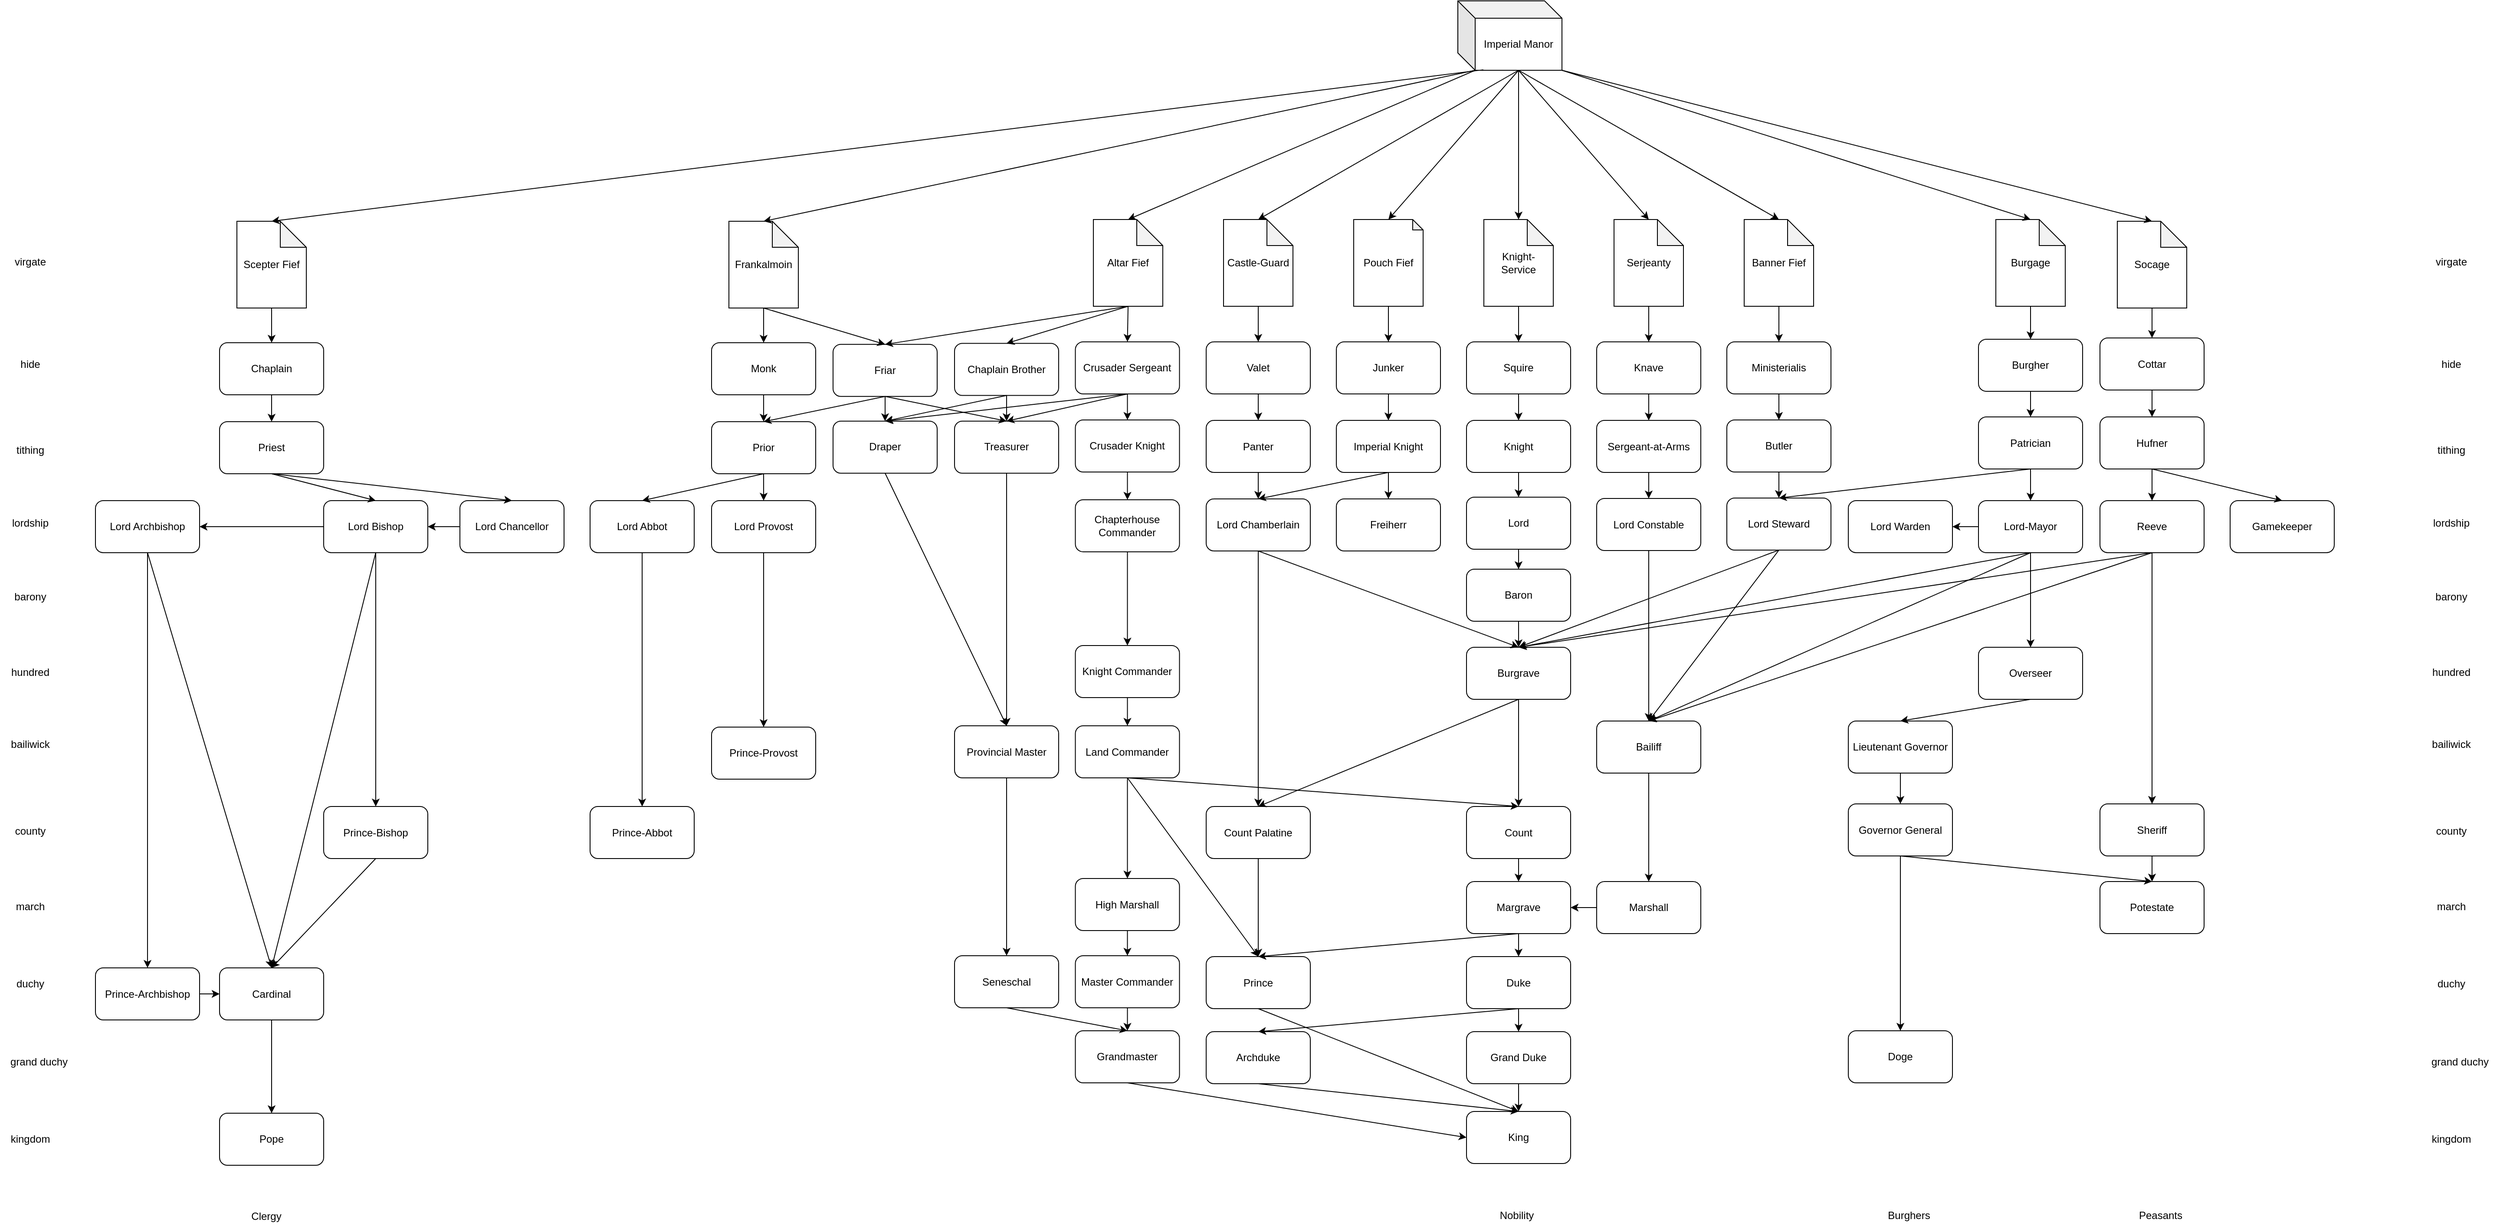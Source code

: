 <mxfile version="12.4.2" type="device" pages="1"><diagram id="S9wAnMPqRcDNf6lK7uFK" name="Page-1"><mxGraphModel dx="1422" dy="769" grid="1" gridSize="10" guides="1" tooltips="1" connect="1" arrows="1" fold="1" page="1" pageScale="1" pageWidth="827" pageHeight="1169" math="0" shadow="0"><root><mxCell id="0"/><mxCell id="1" parent="0"/><mxCell id="N9mwRHqeCAxyTfPlyfN0-1" value="Serjeanty" style="shape=note;whiteSpace=wrap;html=1;backgroundOutline=1;darkOpacity=0.05;" vertex="1" parent="1"><mxGeometry x="1860" y="252" width="80" height="100" as="geometry"/></mxCell><mxCell id="N9mwRHqeCAxyTfPlyfN0-2" value="Knight-Service" style="shape=note;whiteSpace=wrap;html=1;backgroundOutline=1;darkOpacity=0.05;" vertex="1" parent="1"><mxGeometry x="1710" y="252" width="80" height="100" as="geometry"/></mxCell><mxCell id="N9mwRHqeCAxyTfPlyfN0-3" value="Pouch Fief" style="shape=note;whiteSpace=wrap;html=1;backgroundOutline=1;darkOpacity=0.05;size=12;" vertex="1" parent="1"><mxGeometry x="1560" y="252" width="80" height="100" as="geometry"/></mxCell><mxCell id="N9mwRHqeCAxyTfPlyfN0-4" value="Imperial Manor" style="shape=cube;whiteSpace=wrap;html=1;boundedLbl=1;backgroundOutline=1;darkOpacity=0.05;darkOpacity2=0.1;" vertex="1" parent="1"><mxGeometry x="1680" width="120" height="80" as="geometry"/></mxCell><mxCell id="N9mwRHqeCAxyTfPlyfN0-5" value="Valet" style="rounded=1;whiteSpace=wrap;html=1;" vertex="1" parent="1"><mxGeometry x="1390" y="393" width="120" height="60" as="geometry"/></mxCell><mxCell id="N9mwRHqeCAxyTfPlyfN0-6" value="Squire" style="rounded=1;whiteSpace=wrap;html=1;" vertex="1" parent="1"><mxGeometry x="1690" y="393" width="120" height="60" as="geometry"/></mxCell><mxCell id="N9mwRHqeCAxyTfPlyfN0-7" value="Junker" style="rounded=1;whiteSpace=wrap;html=1;" vertex="1" parent="1"><mxGeometry x="1540" y="393" width="120" height="60" as="geometry"/></mxCell><mxCell id="N9mwRHqeCAxyTfPlyfN0-8" value="Knave" style="rounded=1;whiteSpace=wrap;html=1;" vertex="1" parent="1"><mxGeometry x="1840" y="393" width="120" height="60" as="geometry"/></mxCell><mxCell id="N9mwRHqeCAxyTfPlyfN0-9" value="Castle-Guard" style="shape=note;whiteSpace=wrap;html=1;backgroundOutline=1;darkOpacity=0.05;" vertex="1" parent="1"><mxGeometry x="1410" y="252" width="80" height="100" as="geometry"/></mxCell><mxCell id="N9mwRHqeCAxyTfPlyfN0-10" value="" style="endArrow=classic;html=1;exitX=0.5;exitY=1;exitDx=0;exitDy=0;exitPerimeter=0;entryX=0.5;entryY=0;entryDx=0;entryDy=0;" edge="1" parent="1" source="N9mwRHqeCAxyTfPlyfN0-1" target="N9mwRHqeCAxyTfPlyfN0-8"><mxGeometry width="50" height="50" relative="1" as="geometry"><mxPoint x="1060" y="526" as="sourcePoint"/><mxPoint x="1140" y="380" as="targetPoint"/></mxGeometry></mxCell><mxCell id="N9mwRHqeCAxyTfPlyfN0-11" value="" style="endArrow=classic;html=1;entryX=0.5;entryY=0;entryDx=0;entryDy=0;" edge="1" parent="1" source="N9mwRHqeCAxyTfPlyfN0-3" target="N9mwRHqeCAxyTfPlyfN0-7"><mxGeometry width="50" height="50" relative="1" as="geometry"><mxPoint x="970" y="488" as="sourcePoint"/><mxPoint x="1010" y="670" as="targetPoint"/></mxGeometry></mxCell><mxCell id="N9mwRHqeCAxyTfPlyfN0-12" value="" style="endArrow=classic;html=1;exitX=0.5;exitY=1;exitDx=0;exitDy=0;exitPerimeter=0;" edge="1" parent="1" source="N9mwRHqeCAxyTfPlyfN0-2" target="N9mwRHqeCAxyTfPlyfN0-6"><mxGeometry width="50" height="50" relative="1" as="geometry"><mxPoint x="690" y="1060" as="sourcePoint"/><mxPoint x="990" y="670" as="targetPoint"/></mxGeometry></mxCell><mxCell id="N9mwRHqeCAxyTfPlyfN0-13" value="" style="endArrow=classic;html=1;exitX=0.5;exitY=1;exitDx=0;exitDy=0;exitPerimeter=0;entryX=0.5;entryY=0;entryDx=0;entryDy=0;" edge="1" parent="1" source="N9mwRHqeCAxyTfPlyfN0-9" target="N9mwRHqeCAxyTfPlyfN0-5"><mxGeometry width="50" height="50" relative="1" as="geometry"><mxPoint x="690" y="1060" as="sourcePoint"/><mxPoint x="1050" y="660" as="targetPoint"/></mxGeometry></mxCell><mxCell id="N9mwRHqeCAxyTfPlyfN0-14" value="Banner Fief" style="shape=note;whiteSpace=wrap;html=1;backgroundOutline=1;darkOpacity=0.05;" vertex="1" parent="1"><mxGeometry x="2010" y="252" width="80" height="100" as="geometry"/></mxCell><mxCell id="N9mwRHqeCAxyTfPlyfN0-15" value="" style="endArrow=classic;html=1;exitX=0.5;exitY=1;exitDx=0;exitDy=0;exitPerimeter=0;entryX=0.5;entryY=0;entryDx=0;entryDy=0;" edge="1" parent="1" source="N9mwRHqeCAxyTfPlyfN0-14" target="N9mwRHqeCAxyTfPlyfN0-46"><mxGeometry width="50" height="50" relative="1" as="geometry"><mxPoint x="1540" y="1062" as="sourcePoint"/><mxPoint x="1910" y="732" as="targetPoint"/></mxGeometry></mxCell><mxCell id="N9mwRHqeCAxyTfPlyfN0-16" value="Sergeant-at-Arms" style="rounded=1;whiteSpace=wrap;html=1;" vertex="1" parent="1"><mxGeometry x="1840" y="483.5" width="120" height="60" as="geometry"/></mxCell><mxCell id="N9mwRHqeCAxyTfPlyfN0-17" value="Imperial Knight" style="rounded=1;whiteSpace=wrap;html=1;" vertex="1" parent="1"><mxGeometry x="1540" y="483.5" width="120" height="60" as="geometry"/></mxCell><mxCell id="N9mwRHqeCAxyTfPlyfN0-18" value="Knight" style="rounded=1;whiteSpace=wrap;html=1;" vertex="1" parent="1"><mxGeometry x="1690" y="483.5" width="120" height="60" as="geometry"/></mxCell><mxCell id="N9mwRHqeCAxyTfPlyfN0-19" value="Panter" style="rounded=1;whiteSpace=wrap;html=1;" vertex="1" parent="1"><mxGeometry x="1390" y="483.5" width="120" height="60" as="geometry"/></mxCell><mxCell id="N9mwRHqeCAxyTfPlyfN0-20" value="Lord" style="rounded=1;whiteSpace=wrap;html=1;" vertex="1" parent="1"><mxGeometry x="1690" y="572" width="120" height="60" as="geometry"/></mxCell><mxCell id="N9mwRHqeCAxyTfPlyfN0-21" value="Lord Constable" style="rounded=1;whiteSpace=wrap;html=1;" vertex="1" parent="1"><mxGeometry x="1840" y="573.5" width="120" height="60" as="geometry"/></mxCell><mxCell id="N9mwRHqeCAxyTfPlyfN0-22" value="Freiherr" style="rounded=1;whiteSpace=wrap;html=1;" vertex="1" parent="1"><mxGeometry x="1540" y="574" width="120" height="60" as="geometry"/></mxCell><mxCell id="N9mwRHqeCAxyTfPlyfN0-23" value="Baron" style="rounded=1;whiteSpace=wrap;html=1;" vertex="1" parent="1"><mxGeometry x="1690" y="655" width="120" height="60" as="geometry"/></mxCell><mxCell id="N9mwRHqeCAxyTfPlyfN0-24" value="Lord Chamberlain" style="rounded=1;whiteSpace=wrap;html=1;" vertex="1" parent="1"><mxGeometry x="1390" y="574" width="120" height="60" as="geometry"/></mxCell><mxCell id="N9mwRHqeCAxyTfPlyfN0-25" value="Prince" style="rounded=1;whiteSpace=wrap;html=1;" vertex="1" parent="1"><mxGeometry x="1390" y="1101.5" width="120" height="60" as="geometry"/></mxCell><mxCell id="N9mwRHqeCAxyTfPlyfN0-26" value="Burgrave" style="rounded=1;whiteSpace=wrap;html=1;" vertex="1" parent="1"><mxGeometry x="1690" y="745" width="120" height="60" as="geometry"/></mxCell><mxCell id="N9mwRHqeCAxyTfPlyfN0-27" value="Count" style="rounded=1;whiteSpace=wrap;html=1;" vertex="1" parent="1"><mxGeometry x="1690" y="928.5" width="120" height="60" as="geometry"/></mxCell><mxCell id="N9mwRHqeCAxyTfPlyfN0-28" value="Margrave" style="rounded=1;whiteSpace=wrap;html=1;" vertex="1" parent="1"><mxGeometry x="1690" y="1015" width="120" height="60" as="geometry"/></mxCell><mxCell id="N9mwRHqeCAxyTfPlyfN0-29" value="Duke" style="rounded=1;whiteSpace=wrap;html=1;" vertex="1" parent="1"><mxGeometry x="1690" y="1101.5" width="120" height="60" as="geometry"/></mxCell><mxCell id="N9mwRHqeCAxyTfPlyfN0-30" value="Grand Duke" style="rounded=1;whiteSpace=wrap;html=1;" vertex="1" parent="1"><mxGeometry x="1690" y="1188" width="120" height="60" as="geometry"/></mxCell><mxCell id="N9mwRHqeCAxyTfPlyfN0-31" value="" style="endArrow=classic;html=1;entryX=0.5;entryY=0;entryDx=0;entryDy=0;exitX=0.5;exitY=1;exitDx=0;exitDy=0;" edge="1" parent="1" source="N9mwRHqeCAxyTfPlyfN0-30" target="N9mwRHqeCAxyTfPlyfN0-45"><mxGeometry width="50" height="50" relative="1" as="geometry"><mxPoint x="680" y="1330" as="sourcePoint"/><mxPoint x="870" y="1197" as="targetPoint"/></mxGeometry></mxCell><mxCell id="N9mwRHqeCAxyTfPlyfN0-32" value="" style="endArrow=classic;html=1;entryX=0.5;entryY=0;entryDx=0;entryDy=0;exitX=0.5;exitY=1;exitDx=0;exitDy=0;" edge="1" parent="1" source="N9mwRHqeCAxyTfPlyfN0-29" target="N9mwRHqeCAxyTfPlyfN0-30"><mxGeometry width="50" height="50" relative="1" as="geometry"><mxPoint x="680" y="1330" as="sourcePoint"/><mxPoint x="730" y="1280" as="targetPoint"/></mxGeometry></mxCell><mxCell id="N9mwRHqeCAxyTfPlyfN0-33" value="" style="endArrow=classic;html=1;entryX=0.5;entryY=0;entryDx=0;entryDy=0;exitX=0.5;exitY=1;exitDx=0;exitDy=0;" edge="1" parent="1" source="N9mwRHqeCAxyTfPlyfN0-28" target="N9mwRHqeCAxyTfPlyfN0-29"><mxGeometry width="50" height="50" relative="1" as="geometry"><mxPoint x="680" y="1330" as="sourcePoint"/><mxPoint x="730" y="1280" as="targetPoint"/></mxGeometry></mxCell><mxCell id="N9mwRHqeCAxyTfPlyfN0-34" value="" style="endArrow=classic;html=1;entryX=0.5;entryY=0;entryDx=0;entryDy=0;exitX=0.5;exitY=1;exitDx=0;exitDy=0;" edge="1" parent="1" source="N9mwRHqeCAxyTfPlyfN0-27" target="N9mwRHqeCAxyTfPlyfN0-28"><mxGeometry width="50" height="50" relative="1" as="geometry"><mxPoint x="680" y="1330" as="sourcePoint"/><mxPoint x="730" y="1280" as="targetPoint"/></mxGeometry></mxCell><mxCell id="N9mwRHqeCAxyTfPlyfN0-35" value="" style="endArrow=classic;html=1;entryX=0.5;entryY=0;entryDx=0;entryDy=0;exitX=0.5;exitY=1;exitDx=0;exitDy=0;" edge="1" parent="1" source="N9mwRHqeCAxyTfPlyfN0-26" target="N9mwRHqeCAxyTfPlyfN0-27"><mxGeometry width="50" height="50" relative="1" as="geometry"><mxPoint x="680" y="1330" as="sourcePoint"/><mxPoint x="730" y="1280" as="targetPoint"/></mxGeometry></mxCell><mxCell id="N9mwRHqeCAxyTfPlyfN0-36" value="" style="endArrow=classic;html=1;entryX=0.5;entryY=0;entryDx=0;entryDy=0;exitX=0.5;exitY=1;exitDx=0;exitDy=0;" edge="1" parent="1" source="N9mwRHqeCAxyTfPlyfN0-23" target="N9mwRHqeCAxyTfPlyfN0-26"><mxGeometry width="50" height="50" relative="1" as="geometry"><mxPoint x="680" y="1330" as="sourcePoint"/><mxPoint x="730" y="1280" as="targetPoint"/></mxGeometry></mxCell><mxCell id="N9mwRHqeCAxyTfPlyfN0-37" value="" style="endArrow=classic;html=1;entryX=0.5;entryY=0;entryDx=0;entryDy=0;exitX=0.5;exitY=1;exitDx=0;exitDy=0;" edge="1" parent="1" source="N9mwRHqeCAxyTfPlyfN0-20" target="N9mwRHqeCAxyTfPlyfN0-23"><mxGeometry width="50" height="50" relative="1" as="geometry"><mxPoint x="680" y="1330" as="sourcePoint"/><mxPoint x="730" y="1280" as="targetPoint"/></mxGeometry></mxCell><mxCell id="N9mwRHqeCAxyTfPlyfN0-38" value="" style="endArrow=classic;html=1;entryX=0.5;entryY=0;entryDx=0;entryDy=0;exitX=0.5;exitY=1;exitDx=0;exitDy=0;" edge="1" parent="1" source="N9mwRHqeCAxyTfPlyfN0-18" target="N9mwRHqeCAxyTfPlyfN0-20"><mxGeometry width="50" height="50" relative="1" as="geometry"><mxPoint x="680" y="1330" as="sourcePoint"/><mxPoint x="730" y="1280" as="targetPoint"/></mxGeometry></mxCell><mxCell id="N9mwRHqeCAxyTfPlyfN0-39" value="" style="endArrow=classic;html=1;entryX=0.5;entryY=0;entryDx=0;entryDy=0;exitX=0.5;exitY=1;exitDx=0;exitDy=0;" edge="1" parent="1" source="N9mwRHqeCAxyTfPlyfN0-6" target="N9mwRHqeCAxyTfPlyfN0-18"><mxGeometry width="50" height="50" relative="1" as="geometry"><mxPoint x="680" y="1330" as="sourcePoint"/><mxPoint x="730" y="1280" as="targetPoint"/></mxGeometry></mxCell><mxCell id="N9mwRHqeCAxyTfPlyfN0-40" value="" style="endArrow=classic;html=1;entryX=0.5;entryY=0;entryDx=0;entryDy=0;exitX=0.5;exitY=1;exitDx=0;exitDy=0;" edge="1" parent="1" source="N9mwRHqeCAxyTfPlyfN0-17" target="N9mwRHqeCAxyTfPlyfN0-22"><mxGeometry width="50" height="50" relative="1" as="geometry"><mxPoint x="680" y="1330" as="sourcePoint"/><mxPoint x="730" y="1280" as="targetPoint"/></mxGeometry></mxCell><mxCell id="N9mwRHqeCAxyTfPlyfN0-41" value="" style="endArrow=classic;html=1;entryX=0.5;entryY=0;entryDx=0;entryDy=0;" edge="1" parent="1" source="N9mwRHqeCAxyTfPlyfN0-7" target="N9mwRHqeCAxyTfPlyfN0-17"><mxGeometry width="50" height="50" relative="1" as="geometry"><mxPoint x="680" y="1330" as="sourcePoint"/><mxPoint x="730" y="1280" as="targetPoint"/></mxGeometry></mxCell><mxCell id="N9mwRHqeCAxyTfPlyfN0-42" value="Count Palatine" style="rounded=1;whiteSpace=wrap;html=1;" vertex="1" parent="1"><mxGeometry x="1390" y="928.5" width="120" height="60" as="geometry"/></mxCell><mxCell id="N9mwRHqeCAxyTfPlyfN0-43" value="" style="endArrow=classic;html=1;entryX=0.5;entryY=0;entryDx=0;entryDy=0;exitX=0.5;exitY=1;exitDx=0;exitDy=0;" edge="1" parent="1" source="N9mwRHqeCAxyTfPlyfN0-24" target="N9mwRHqeCAxyTfPlyfN0-42"><mxGeometry width="50" height="50" relative="1" as="geometry"><mxPoint x="1450" y="805" as="sourcePoint"/><mxPoint x="730" y="1280" as="targetPoint"/></mxGeometry></mxCell><mxCell id="N9mwRHqeCAxyTfPlyfN0-44" value="Bailiff" style="rounded=1;whiteSpace=wrap;html=1;" vertex="1" parent="1"><mxGeometry x="1840" y="830" width="120" height="60" as="geometry"/></mxCell><mxCell id="N9mwRHqeCAxyTfPlyfN0-45" value="King" style="rounded=1;whiteSpace=wrap;html=1;" vertex="1" parent="1"><mxGeometry x="1690" y="1280" width="120" height="60" as="geometry"/></mxCell><mxCell id="N9mwRHqeCAxyTfPlyfN0-46" value="Ministerialis" style="rounded=1;whiteSpace=wrap;html=1;" vertex="1" parent="1"><mxGeometry x="1990" y="393" width="120" height="60" as="geometry"/></mxCell><mxCell id="N9mwRHqeCAxyTfPlyfN0-47" value="" style="endArrow=classic;html=1;entryX=0.5;entryY=0;entryDx=0;entryDy=0;exitX=0.5;exitY=1;exitDx=0;exitDy=0;" edge="1" parent="1" source="N9mwRHqeCAxyTfPlyfN0-42" target="N9mwRHqeCAxyTfPlyfN0-25"><mxGeometry width="50" height="50" relative="1" as="geometry"><mxPoint x="510" y="1420" as="sourcePoint"/><mxPoint x="560" y="1370" as="targetPoint"/></mxGeometry></mxCell><mxCell id="N9mwRHqeCAxyTfPlyfN0-48" value="Lord Steward" style="rounded=1;whiteSpace=wrap;html=1;" vertex="1" parent="1"><mxGeometry x="1990" y="573" width="120" height="60" as="geometry"/></mxCell><mxCell id="N9mwRHqeCAxyTfPlyfN0-49" value="Marshall" style="rounded=1;whiteSpace=wrap;html=1;" vertex="1" parent="1"><mxGeometry x="1840" y="1015" width="120" height="60" as="geometry"/></mxCell><mxCell id="N9mwRHqeCAxyTfPlyfN0-50" value="" style="endArrow=classic;html=1;entryX=0.5;entryY=0;entryDx=0;entryDy=0;exitX=0.5;exitY=1;exitDx=0;exitDy=0;" edge="1" parent="1" source="N9mwRHqeCAxyTfPlyfN0-44" target="N9mwRHqeCAxyTfPlyfN0-49"><mxGeometry width="50" height="50" relative="1" as="geometry"><mxPoint x="540" y="1420" as="sourcePoint"/><mxPoint x="590" y="1370" as="targetPoint"/></mxGeometry></mxCell><mxCell id="N9mwRHqeCAxyTfPlyfN0-51" value="" style="endArrow=classic;html=1;exitX=0.5;exitY=1;exitDx=0;exitDy=0;" edge="1" parent="1" source="N9mwRHqeCAxyTfPlyfN0-48"><mxGeometry width="50" height="50" relative="1" as="geometry"><mxPoint x="1650" y="1422" as="sourcePoint"/><mxPoint x="1750" y="745" as="targetPoint"/></mxGeometry></mxCell><mxCell id="N9mwRHqeCAxyTfPlyfN0-52" value="" style="endArrow=classic;html=1;entryX=0.5;entryY=0;entryDx=0;entryDy=0;exitX=0.5;exitY=1;exitDx=0;exitDy=0;" edge="1" parent="1" source="N9mwRHqeCAxyTfPlyfN0-21" target="N9mwRHqeCAxyTfPlyfN0-44"><mxGeometry width="50" height="50" relative="1" as="geometry"><mxPoint x="510" y="1420" as="sourcePoint"/><mxPoint x="560" y="1370" as="targetPoint"/></mxGeometry></mxCell><mxCell id="N9mwRHqeCAxyTfPlyfN0-53" value="Butler" style="rounded=1;whiteSpace=wrap;html=1;" vertex="1" parent="1"><mxGeometry x="1990" y="483" width="120" height="60" as="geometry"/></mxCell><mxCell id="N9mwRHqeCAxyTfPlyfN0-54" value="" style="endArrow=classic;html=1;exitX=0.5;exitY=1;exitDx=0;exitDy=0;" edge="1" parent="1" source="N9mwRHqeCAxyTfPlyfN0-46" target="N9mwRHqeCAxyTfPlyfN0-53"><mxGeometry width="50" height="50" relative="1" as="geometry"><mxPoint x="1690" y="1422" as="sourcePoint"/><mxPoint x="1740" y="1372" as="targetPoint"/></mxGeometry></mxCell><mxCell id="N9mwRHqeCAxyTfPlyfN0-55" value="" style="endArrow=classic;html=1;entryX=0.5;entryY=0;entryDx=0;entryDy=0;exitX=0.5;exitY=1;exitDx=0;exitDy=0;" edge="1" parent="1" source="N9mwRHqeCAxyTfPlyfN0-53" target="N9mwRHqeCAxyTfPlyfN0-48"><mxGeometry width="50" height="50" relative="1" as="geometry"><mxPoint x="1690" y="1422" as="sourcePoint"/><mxPoint x="1740" y="1372" as="targetPoint"/></mxGeometry></mxCell><mxCell id="N9mwRHqeCAxyTfPlyfN0-56" value="" style="endArrow=classic;html=1;exitX=0.5;exitY=1;exitDx=0;exitDy=0;entryX=0.5;entryY=0;entryDx=0;entryDy=0;" edge="1" parent="1" source="N9mwRHqeCAxyTfPlyfN0-16" target="N9mwRHqeCAxyTfPlyfN0-21"><mxGeometry width="50" height="50" relative="1" as="geometry"><mxPoint x="1000" y="1120" as="sourcePoint"/><mxPoint x="1020" y="730" as="targetPoint"/></mxGeometry></mxCell><mxCell id="N9mwRHqeCAxyTfPlyfN0-57" value="" style="endArrow=classic;html=1;exitX=0.5;exitY=1;exitDx=0;exitDy=0;entryX=0.5;entryY=0;entryDx=0;entryDy=0;" edge="1" parent="1" source="N9mwRHqeCAxyTfPlyfN0-8" target="N9mwRHqeCAxyTfPlyfN0-16"><mxGeometry width="50" height="50" relative="1" as="geometry"><mxPoint x="600" y="1420" as="sourcePoint"/><mxPoint x="1110" y="1210" as="targetPoint"/></mxGeometry></mxCell><mxCell id="N9mwRHqeCAxyTfPlyfN0-58" value="" style="endArrow=classic;html=1;exitX=0.5;exitY=1;exitDx=0;exitDy=0;entryX=0.5;entryY=0;entryDx=0;entryDy=0;" edge="1" parent="1" source="N9mwRHqeCAxyTfPlyfN0-5" target="N9mwRHqeCAxyTfPlyfN0-19"><mxGeometry width="50" height="50" relative="1" as="geometry"><mxPoint x="510" y="1420" as="sourcePoint"/><mxPoint x="710" y="1310" as="targetPoint"/></mxGeometry></mxCell><mxCell id="N9mwRHqeCAxyTfPlyfN0-59" value="" style="endArrow=classic;html=1;entryX=0.5;entryY=0;entryDx=0;entryDy=0;exitX=0.5;exitY=1;exitDx=0;exitDy=0;" edge="1" parent="1" source="N9mwRHqeCAxyTfPlyfN0-19" target="N9mwRHqeCAxyTfPlyfN0-24"><mxGeometry width="50" height="50" relative="1" as="geometry"><mxPoint x="510" y="1420" as="sourcePoint"/><mxPoint x="560" y="1370" as="targetPoint"/></mxGeometry></mxCell><mxCell id="N9mwRHqeCAxyTfPlyfN0-60" value="" style="endArrow=classic;html=1;entryX=0.5;entryY=0;entryDx=0;entryDy=0;exitX=0.5;exitY=1;exitDx=0;exitDy=0;" edge="1" parent="1" source="N9mwRHqeCAxyTfPlyfN0-24" target="N9mwRHqeCAxyTfPlyfN0-26"><mxGeometry width="50" height="50" relative="1" as="geometry"><mxPoint x="510" y="1420" as="sourcePoint"/><mxPoint x="560" y="1370" as="targetPoint"/></mxGeometry></mxCell><mxCell id="N9mwRHqeCAxyTfPlyfN0-61" value="Archduke" style="rounded=1;whiteSpace=wrap;html=1;" vertex="1" parent="1"><mxGeometry x="1390" y="1188" width="120" height="60" as="geometry"/></mxCell><mxCell id="N9mwRHqeCAxyTfPlyfN0-62" value="" style="endArrow=classic;html=1;entryX=0.5;entryY=0;entryDx=0;entryDy=0;exitX=0.5;exitY=1;exitDx=0;exitDy=0;" edge="1" parent="1" source="N9mwRHqeCAxyTfPlyfN0-25" target="N9mwRHqeCAxyTfPlyfN0-45"><mxGeometry width="50" height="50" relative="1" as="geometry"><mxPoint x="510" y="1420" as="sourcePoint"/><mxPoint x="560" y="1370" as="targetPoint"/></mxGeometry></mxCell><mxCell id="N9mwRHqeCAxyTfPlyfN0-63" value="" style="endArrow=classic;html=1;entryX=0.5;entryY=0;entryDx=0;entryDy=0;exitX=0.5;exitY=1;exitDx=0;exitDy=0;" edge="1" parent="1" source="N9mwRHqeCAxyTfPlyfN0-61" target="N9mwRHqeCAxyTfPlyfN0-45"><mxGeometry width="50" height="50" relative="1" as="geometry"><mxPoint x="510" y="1420" as="sourcePoint"/><mxPoint x="560" y="1370" as="targetPoint"/></mxGeometry></mxCell><mxCell id="N9mwRHqeCAxyTfPlyfN0-64" value="" style="endArrow=classic;html=1;exitX=0;exitY=0.5;exitDx=0;exitDy=0;entryX=1;entryY=0.5;entryDx=0;entryDy=0;" edge="1" parent="1" source="N9mwRHqeCAxyTfPlyfN0-49" target="N9mwRHqeCAxyTfPlyfN0-28"><mxGeometry width="50" height="50" relative="1" as="geometry"><mxPoint x="510" y="1420" as="sourcePoint"/><mxPoint x="560" y="1370" as="targetPoint"/></mxGeometry></mxCell><mxCell id="N9mwRHqeCAxyTfPlyfN0-65" value="" style="endArrow=classic;html=1;entryX=0.5;entryY=0;entryDx=0;entryDy=0;exitX=0.5;exitY=1;exitDx=0;exitDy=0;" edge="1" parent="1" source="N9mwRHqeCAxyTfPlyfN0-28" target="N9mwRHqeCAxyTfPlyfN0-25"><mxGeometry width="50" height="50" relative="1" as="geometry"><mxPoint x="711.5" y="1332" as="sourcePoint"/><mxPoint x="761.5" y="1282" as="targetPoint"/></mxGeometry></mxCell><mxCell id="N9mwRHqeCAxyTfPlyfN0-66" value="Scepter Fief" style="shape=note;whiteSpace=wrap;html=1;backgroundOutline=1;darkOpacity=0.05;" vertex="1" parent="1"><mxGeometry x="273" y="254" width="80" height="100" as="geometry"/></mxCell><mxCell id="N9mwRHqeCAxyTfPlyfN0-67" value="Chaplain" style="rounded=1;whiteSpace=wrap;html=1;" vertex="1" parent="1"><mxGeometry x="253" y="394" width="120" height="60" as="geometry"/></mxCell><mxCell id="N9mwRHqeCAxyTfPlyfN0-68" value="Priest" style="rounded=1;whiteSpace=wrap;html=1;" vertex="1" parent="1"><mxGeometry x="253" y="485" width="120" height="60" as="geometry"/></mxCell><mxCell id="N9mwRHqeCAxyTfPlyfN0-69" value="Lord Archbishop" style="rounded=1;whiteSpace=wrap;html=1;" vertex="1" parent="1"><mxGeometry x="110" y="576" width="120" height="60" as="geometry"/></mxCell><mxCell id="N9mwRHqeCAxyTfPlyfN0-70" value="Prince-Archbishop" style="rounded=1;whiteSpace=wrap;html=1;" vertex="1" parent="1"><mxGeometry x="110" y="1114.5" width="120" height="60" as="geometry"/></mxCell><mxCell id="N9mwRHqeCAxyTfPlyfN0-71" value="Prince-Bishop" style="rounded=1;whiteSpace=wrap;html=1;" vertex="1" parent="1"><mxGeometry x="373" y="928.5" width="120" height="60" as="geometry"/></mxCell><mxCell id="N9mwRHqeCAxyTfPlyfN0-72" value="Cardinal" style="rounded=1;whiteSpace=wrap;html=1;" vertex="1" parent="1"><mxGeometry x="253" y="1114.5" width="120" height="60" as="geometry"/></mxCell><mxCell id="N9mwRHqeCAxyTfPlyfN0-73" value="Pope" style="rounded=1;whiteSpace=wrap;html=1;" vertex="1" parent="1"><mxGeometry x="253" y="1282" width="120" height="60" as="geometry"/></mxCell><mxCell id="N9mwRHqeCAxyTfPlyfN0-74" value="" style="endArrow=classic;html=1;entryX=0.5;entryY=0;entryDx=0;entryDy=0;exitX=0.5;exitY=1;exitDx=0;exitDy=0;" edge="1" parent="1" source="N9mwRHqeCAxyTfPlyfN0-72" target="N9mwRHqeCAxyTfPlyfN0-73"><mxGeometry width="50" height="50" relative="1" as="geometry"><mxPoint x="-177" y="1071" as="sourcePoint"/><mxPoint x="-127" y="1021" as="targetPoint"/></mxGeometry></mxCell><mxCell id="N9mwRHqeCAxyTfPlyfN0-75" value="" style="endArrow=classic;html=1;entryX=0.5;entryY=0;entryDx=0;entryDy=0;exitX=0.5;exitY=1;exitDx=0;exitDy=0;exitPerimeter=0;" edge="1" parent="1" source="N9mwRHqeCAxyTfPlyfN0-66" target="N9mwRHqeCAxyTfPlyfN0-67"><mxGeometry width="50" height="50" relative="1" as="geometry"><mxPoint x="-57" y="1071" as="sourcePoint"/><mxPoint x="-7" y="1021" as="targetPoint"/></mxGeometry></mxCell><mxCell id="N9mwRHqeCAxyTfPlyfN0-76" value="Lord Bishop" style="rounded=1;whiteSpace=wrap;html=1;" vertex="1" parent="1"><mxGeometry x="373" y="576" width="120" height="60" as="geometry"/></mxCell><mxCell id="N9mwRHqeCAxyTfPlyfN0-77" value="" style="endArrow=classic;html=1;entryX=0.5;entryY=0;entryDx=0;entryDy=0;exitX=0.5;exitY=1;exitDx=0;exitDy=0;" edge="1" parent="1" source="N9mwRHqeCAxyTfPlyfN0-69" target="N9mwRHqeCAxyTfPlyfN0-70"><mxGeometry width="50" height="50" relative="1" as="geometry"><mxPoint x="-67" y="1431" as="sourcePoint"/><mxPoint x="-17" y="1381" as="targetPoint"/></mxGeometry></mxCell><mxCell id="N9mwRHqeCAxyTfPlyfN0-78" value="" style="endArrow=classic;html=1;exitX=0.5;exitY=1;exitDx=0;exitDy=0;entryX=0.5;entryY=0;entryDx=0;entryDy=0;" edge="1" parent="1" source="N9mwRHqeCAxyTfPlyfN0-71" target="N9mwRHqeCAxyTfPlyfN0-72"><mxGeometry width="50" height="50" relative="1" as="geometry"><mxPoint x="-67" y="1431" as="sourcePoint"/><mxPoint x="303" y="1121" as="targetPoint"/></mxGeometry></mxCell><mxCell id="N9mwRHqeCAxyTfPlyfN0-79" value="" style="endArrow=classic;html=1;entryX=0.5;entryY=0;entryDx=0;entryDy=0;exitX=0.5;exitY=1;exitDx=0;exitDy=0;" edge="1" parent="1" source="N9mwRHqeCAxyTfPlyfN0-68" target="N9mwRHqeCAxyTfPlyfN0-76"><mxGeometry width="50" height="50" relative="1" as="geometry"><mxPoint x="433" y="641" as="sourcePoint"/><mxPoint x="333" y="740" as="targetPoint"/></mxGeometry></mxCell><mxCell id="N9mwRHqeCAxyTfPlyfN0-80" value="" style="endArrow=classic;html=1;entryX=1;entryY=0.5;entryDx=0;entryDy=0;exitX=0;exitY=0.5;exitDx=0;exitDy=0;" edge="1" parent="1" source="N9mwRHqeCAxyTfPlyfN0-76" target="N9mwRHqeCAxyTfPlyfN0-69"><mxGeometry width="50" height="50" relative="1" as="geometry"><mxPoint x="243" y="611" as="sourcePoint"/><mxPoint x="-17" y="1381" as="targetPoint"/></mxGeometry></mxCell><mxCell id="N9mwRHqeCAxyTfPlyfN0-81" value="" style="endArrow=classic;html=1;entryX=0.5;entryY=0;entryDx=0;entryDy=0;exitX=0.5;exitY=1;exitDx=0;exitDy=0;" edge="1" parent="1" source="N9mwRHqeCAxyTfPlyfN0-76" target="N9mwRHqeCAxyTfPlyfN0-71"><mxGeometry width="50" height="50" relative="1" as="geometry"><mxPoint x="-177" y="1431" as="sourcePoint"/><mxPoint x="-127" y="1381" as="targetPoint"/></mxGeometry></mxCell><mxCell id="N9mwRHqeCAxyTfPlyfN0-82" value="" style="endArrow=classic;html=1;entryX=0;entryY=0.5;entryDx=0;entryDy=0;exitX=1;exitY=0.5;exitDx=0;exitDy=0;" edge="1" parent="1" source="N9mwRHqeCAxyTfPlyfN0-70" target="N9mwRHqeCAxyTfPlyfN0-72"><mxGeometry width="50" height="50" relative="1" as="geometry"><mxPoint x="-177" y="1431" as="sourcePoint"/><mxPoint x="-127" y="1381" as="targetPoint"/></mxGeometry></mxCell><mxCell id="N9mwRHqeCAxyTfPlyfN0-83" value="" style="endArrow=classic;html=1;entryX=0.5;entryY=0;entryDx=0;entryDy=0;exitX=0.5;exitY=1;exitDx=0;exitDy=0;" edge="1" parent="1" source="N9mwRHqeCAxyTfPlyfN0-69" target="N9mwRHqeCAxyTfPlyfN0-72"><mxGeometry width="50" height="50" relative="1" as="geometry"><mxPoint x="-177" y="1431" as="sourcePoint"/><mxPoint x="-127" y="1381" as="targetPoint"/></mxGeometry></mxCell><mxCell id="N9mwRHqeCAxyTfPlyfN0-84" value="" style="endArrow=classic;html=1;entryX=0.5;entryY=0;entryDx=0;entryDy=0;exitX=0.5;exitY=1;exitDx=0;exitDy=0;" edge="1" parent="1" source="N9mwRHqeCAxyTfPlyfN0-76" target="N9mwRHqeCAxyTfPlyfN0-72"><mxGeometry width="50" height="50" relative="1" as="geometry"><mxPoint x="-177" y="1431" as="sourcePoint"/><mxPoint x="-127" y="1381" as="targetPoint"/></mxGeometry></mxCell><mxCell id="N9mwRHqeCAxyTfPlyfN0-85" value="" style="endArrow=classic;html=1;entryX=0.5;entryY=0;entryDx=0;entryDy=0;exitX=0.5;exitY=1;exitDx=0;exitDy=0;" edge="1" parent="1" source="N9mwRHqeCAxyTfPlyfN0-67" target="N9mwRHqeCAxyTfPlyfN0-68"><mxGeometry width="50" height="50" relative="1" as="geometry"><mxPoint x="-37" y="1431" as="sourcePoint"/><mxPoint x="13" y="1381" as="targetPoint"/></mxGeometry></mxCell><mxCell id="N9mwRHqeCAxyTfPlyfN0-86" value="Frankalmoin" style="shape=note;whiteSpace=wrap;html=1;backgroundOutline=1;darkOpacity=0.05;" vertex="1" parent="1"><mxGeometry x="840" y="254" width="80" height="100" as="geometry"/></mxCell><mxCell id="N9mwRHqeCAxyTfPlyfN0-87" value="Monk" style="rounded=1;whiteSpace=wrap;html=1;" vertex="1" parent="1"><mxGeometry x="820" y="394" width="120" height="60" as="geometry"/></mxCell><mxCell id="N9mwRHqeCAxyTfPlyfN0-88" value="Prior" style="rounded=1;whiteSpace=wrap;html=1;" vertex="1" parent="1"><mxGeometry x="820" y="485" width="120" height="60" as="geometry"/></mxCell><mxCell id="N9mwRHqeCAxyTfPlyfN0-89" value="Prince-Provost" style="rounded=1;whiteSpace=wrap;html=1;" vertex="1" parent="1"><mxGeometry x="820" y="837" width="120" height="60" as="geometry"/></mxCell><mxCell id="N9mwRHqeCAxyTfPlyfN0-90" value="Lord Abbot" style="rounded=1;whiteSpace=wrap;html=1;" vertex="1" parent="1"><mxGeometry x="680" y="576" width="120" height="60" as="geometry"/></mxCell><mxCell id="N9mwRHqeCAxyTfPlyfN0-91" value="Prince-Abbot" style="rounded=1;whiteSpace=wrap;html=1;" vertex="1" parent="1"><mxGeometry x="680" y="928.5" width="120" height="60" as="geometry"/></mxCell><mxCell id="N9mwRHqeCAxyTfPlyfN0-92" value="Lord Provost" style="rounded=1;whiteSpace=wrap;html=1;" vertex="1" parent="1"><mxGeometry x="820" y="576" width="120" height="60" as="geometry"/></mxCell><mxCell id="N9mwRHqeCAxyTfPlyfN0-93" value="" style="endArrow=classic;html=1;entryX=0.5;entryY=0;entryDx=0;entryDy=0;exitX=0.5;exitY=1;exitDx=0;exitDy=0;" edge="1" parent="1" source="N9mwRHqeCAxyTfPlyfN0-87" target="N9mwRHqeCAxyTfPlyfN0-88"><mxGeometry width="50" height="50" relative="1" as="geometry"><mxPoint x="350" y="1069" as="sourcePoint"/><mxPoint x="400" y="1019" as="targetPoint"/></mxGeometry></mxCell><mxCell id="N9mwRHqeCAxyTfPlyfN0-94" value="" style="endArrow=classic;html=1;entryX=0.5;entryY=0;entryDx=0;entryDy=0;exitX=0.5;exitY=1;exitDx=0;exitDy=0;exitPerimeter=0;" edge="1" parent="1" source="N9mwRHqeCAxyTfPlyfN0-86" target="N9mwRHqeCAxyTfPlyfN0-87"><mxGeometry width="50" height="50" relative="1" as="geometry"><mxPoint x="350" y="1069" as="sourcePoint"/><mxPoint x="400" y="1019" as="targetPoint"/></mxGeometry></mxCell><mxCell id="N9mwRHqeCAxyTfPlyfN0-95" value="" style="endArrow=classic;html=1;entryX=0.5;entryY=0;entryDx=0;entryDy=0;exitX=0.5;exitY=1;exitDx=0;exitDy=0;" edge="1" parent="1" source="N9mwRHqeCAxyTfPlyfN0-88" target="N9mwRHqeCAxyTfPlyfN0-92"><mxGeometry width="50" height="50" relative="1" as="geometry"><mxPoint x="300" y="1429" as="sourcePoint"/><mxPoint x="350" y="1379" as="targetPoint"/></mxGeometry></mxCell><mxCell id="N9mwRHqeCAxyTfPlyfN0-96" value="" style="endArrow=classic;html=1;exitX=0.5;exitY=1;exitDx=0;exitDy=0;entryX=0.5;entryY=0;entryDx=0;entryDy=0;" edge="1" parent="1" source="N9mwRHqeCAxyTfPlyfN0-90" target="N9mwRHqeCAxyTfPlyfN0-91"><mxGeometry width="50" height="50" relative="1" as="geometry"><mxPoint x="640" y="697" as="sourcePoint"/><mxPoint x="630" y="938" as="targetPoint"/></mxGeometry></mxCell><mxCell id="N9mwRHqeCAxyTfPlyfN0-97" value="" style="endArrow=classic;html=1;entryX=0.5;entryY=0;entryDx=0;entryDy=0;exitX=0.5;exitY=1;exitDx=0;exitDy=0;" edge="1" parent="1" source="N9mwRHqeCAxyTfPlyfN0-88" target="N9mwRHqeCAxyTfPlyfN0-90"><mxGeometry width="50" height="50" relative="1" as="geometry"><mxPoint x="730" y="559" as="sourcePoint"/><mxPoint x="310" y="1379" as="targetPoint"/></mxGeometry></mxCell><mxCell id="N9mwRHqeCAxyTfPlyfN0-98" value="" style="endArrow=classic;html=1;entryX=0.5;entryY=0;entryDx=0;entryDy=0;exitX=0.5;exitY=1;exitDx=0;exitDy=0;" edge="1" parent="1" source="N9mwRHqeCAxyTfPlyfN0-92" target="N9mwRHqeCAxyTfPlyfN0-89"><mxGeometry width="50" height="50" relative="1" as="geometry"><mxPoint x="260" y="1429" as="sourcePoint"/><mxPoint x="310" y="1379" as="targetPoint"/></mxGeometry></mxCell><mxCell id="N9mwRHqeCAxyTfPlyfN0-99" value="virgate" style="text;html=1;strokeColor=none;fillColor=none;align=center;verticalAlign=middle;whiteSpace=wrap;rounded=0;" vertex="1" parent="1"><mxGeometry x="2805" y="290.5" width="40" height="20" as="geometry"/></mxCell><mxCell id="N9mwRHqeCAxyTfPlyfN0-100" value="hide" style="text;html=1;strokeColor=none;fillColor=none;align=center;verticalAlign=middle;whiteSpace=wrap;rounded=0;" vertex="1" parent="1"><mxGeometry x="2805" y="408.5" width="40" height="20" as="geometry"/></mxCell><mxCell id="N9mwRHqeCAxyTfPlyfN0-101" value="tithing" style="text;html=1;strokeColor=none;fillColor=none;align=center;verticalAlign=middle;whiteSpace=wrap;rounded=0;" vertex="1" parent="1"><mxGeometry x="2805" y="507.5" width="40" height="20" as="geometry"/></mxCell><mxCell id="N9mwRHqeCAxyTfPlyfN0-102" value="barony" style="text;html=1;strokeColor=none;fillColor=none;align=center;verticalAlign=middle;whiteSpace=wrap;rounded=0;" vertex="1" parent="1"><mxGeometry x="2805" y="676.5" width="40" height="20" as="geometry"/></mxCell><mxCell id="N9mwRHqeCAxyTfPlyfN0-103" value="hundred" style="text;html=1;strokeColor=none;fillColor=none;align=center;verticalAlign=middle;whiteSpace=wrap;rounded=0;" vertex="1" parent="1"><mxGeometry x="2805" y="763.5" width="40" height="20" as="geometry"/></mxCell><mxCell id="N9mwRHqeCAxyTfPlyfN0-104" value="bailiwick" style="text;html=1;strokeColor=none;fillColor=none;align=center;verticalAlign=middle;whiteSpace=wrap;rounded=0;" vertex="1" parent="1"><mxGeometry x="2805" y="846.5" width="40" height="20" as="geometry"/></mxCell><mxCell id="N9mwRHqeCAxyTfPlyfN0-105" value="lordship" style="text;html=1;strokeColor=none;fillColor=none;align=center;verticalAlign=middle;whiteSpace=wrap;rounded=0;" vertex="1" parent="1"><mxGeometry x="2805" y="592" width="40" height="20" as="geometry"/></mxCell><mxCell id="N9mwRHqeCAxyTfPlyfN0-106" value="county" style="text;html=1;strokeColor=none;fillColor=none;align=center;verticalAlign=middle;whiteSpace=wrap;rounded=0;" vertex="1" parent="1"><mxGeometry x="2805" y="947" width="40" height="20" as="geometry"/></mxCell><mxCell id="N9mwRHqeCAxyTfPlyfN0-107" value="march" style="text;html=1;strokeColor=none;fillColor=none;align=center;verticalAlign=middle;whiteSpace=wrap;rounded=0;" vertex="1" parent="1"><mxGeometry x="2805" y="1033.5" width="40" height="20" as="geometry"/></mxCell><mxCell id="N9mwRHqeCAxyTfPlyfN0-108" value="duchy" style="text;html=1;strokeColor=none;fillColor=none;align=center;verticalAlign=middle;whiteSpace=wrap;rounded=0;" vertex="1" parent="1"><mxGeometry x="2805" y="1123" width="40" height="20" as="geometry"/></mxCell><mxCell id="N9mwRHqeCAxyTfPlyfN0-109" value="kingdom" style="text;html=1;strokeColor=none;fillColor=none;align=center;verticalAlign=middle;whiteSpace=wrap;rounded=0;" vertex="1" parent="1"><mxGeometry x="2805" y="1302" width="40" height="20" as="geometry"/></mxCell><mxCell id="N9mwRHqeCAxyTfPlyfN0-110" value="grand duchy" style="text;html=1;strokeColor=none;fillColor=none;align=center;verticalAlign=middle;whiteSpace=wrap;rounded=0;" vertex="1" parent="1"><mxGeometry x="2790" y="1212.5" width="90" height="20" as="geometry"/></mxCell><mxCell id="N9mwRHqeCAxyTfPlyfN0-111" value="Burgage" style="shape=note;whiteSpace=wrap;html=1;backgroundOutline=1;darkOpacity=0.05;" vertex="1" parent="1"><mxGeometry x="2300" y="252" width="80" height="100" as="geometry"/></mxCell><mxCell id="N9mwRHqeCAxyTfPlyfN0-112" value="Socage" style="shape=note;whiteSpace=wrap;html=1;backgroundOutline=1;darkOpacity=0.05;" vertex="1" parent="1"><mxGeometry x="2440" y="254" width="80" height="100" as="geometry"/></mxCell><mxCell id="N9mwRHqeCAxyTfPlyfN0-113" value="Cottar" style="rounded=1;whiteSpace=wrap;html=1;" vertex="1" parent="1"><mxGeometry x="2420" y="388.5" width="120" height="60" as="geometry"/></mxCell><mxCell id="N9mwRHqeCAxyTfPlyfN0-114" value="Burgher" style="rounded=1;whiteSpace=wrap;html=1;" vertex="1" parent="1"><mxGeometry x="2280" y="390" width="120" height="60" as="geometry"/></mxCell><mxCell id="N9mwRHqeCAxyTfPlyfN0-115" value="" style="endArrow=classic;html=1;exitX=0.5;exitY=1;exitDx=0;exitDy=0;exitPerimeter=0;entryX=0.5;entryY=0;entryDx=0;entryDy=0;" edge="1" parent="1" source="N9mwRHqeCAxyTfPlyfN0-111" target="N9mwRHqeCAxyTfPlyfN0-114"><mxGeometry width="50" height="50" relative="1" as="geometry"><mxPoint x="2090" y="1057" as="sourcePoint"/><mxPoint x="2480" y="607" as="targetPoint"/></mxGeometry></mxCell><mxCell id="N9mwRHqeCAxyTfPlyfN0-116" value="" style="endArrow=classic;html=1;exitX=0.5;exitY=1;exitDx=0;exitDy=0;exitPerimeter=0;" edge="1" parent="1" source="N9mwRHqeCAxyTfPlyfN0-112" target="N9mwRHqeCAxyTfPlyfN0-113"><mxGeometry width="50" height="50" relative="1" as="geometry"><mxPoint x="2090" y="1057" as="sourcePoint"/><mxPoint x="2400" y="647" as="targetPoint"/></mxGeometry></mxCell><mxCell id="N9mwRHqeCAxyTfPlyfN0-117" value="Patrician" style="rounded=1;whiteSpace=wrap;html=1;" vertex="1" parent="1"><mxGeometry x="2280" y="479.5" width="120" height="60" as="geometry"/></mxCell><mxCell id="N9mwRHqeCAxyTfPlyfN0-118" value="" style="endArrow=classic;html=1;exitX=0.5;exitY=1;exitDx=0;exitDy=0;" edge="1" parent="1" source="N9mwRHqeCAxyTfPlyfN0-114" target="N9mwRHqeCAxyTfPlyfN0-117"><mxGeometry width="50" height="50" relative="1" as="geometry"><mxPoint x="2330" y="595" as="sourcePoint"/><mxPoint x="2210" y="477" as="targetPoint"/></mxGeometry></mxCell><mxCell id="N9mwRHqeCAxyTfPlyfN0-119" value="Lord-Mayor" style="rounded=1;whiteSpace=wrap;html=1;" vertex="1" parent="1"><mxGeometry x="2280" y="576" width="120" height="60" as="geometry"/></mxCell><mxCell id="N9mwRHqeCAxyTfPlyfN0-120" value="" style="endArrow=classic;html=1;entryX=0.5;entryY=0;entryDx=0;entryDy=0;" edge="1" parent="1" source="N9mwRHqeCAxyTfPlyfN0-117" target="N9mwRHqeCAxyTfPlyfN0-119"><mxGeometry width="50" height="50" relative="1" as="geometry"><mxPoint x="1840" y="1327" as="sourcePoint"/><mxPoint x="1890" y="1277" as="targetPoint"/></mxGeometry></mxCell><mxCell id="N9mwRHqeCAxyTfPlyfN0-121" value="Lieutenant Governor" style="rounded=1;whiteSpace=wrap;html=1;" vertex="1" parent="1"><mxGeometry x="2130" y="830" width="120" height="60" as="geometry"/></mxCell><mxCell id="N9mwRHqeCAxyTfPlyfN0-122" value="Doge" style="rounded=1;whiteSpace=wrap;html=1;" vertex="1" parent="1"><mxGeometry x="2130" y="1187" width="120" height="60" as="geometry"/></mxCell><mxCell id="N9mwRHqeCAxyTfPlyfN0-123" value="" style="endArrow=classic;html=1;entryX=0.5;entryY=0;entryDx=0;entryDy=0;exitX=0.5;exitY=1;exitDx=0;exitDy=0;" edge="1" parent="1" source="N9mwRHqeCAxyTfPlyfN0-132" target="N9mwRHqeCAxyTfPlyfN0-122"><mxGeometry width="50" height="50" relative="1" as="geometry"><mxPoint x="1700" y="1327" as="sourcePoint"/><mxPoint x="1750" y="1277" as="targetPoint"/></mxGeometry></mxCell><mxCell id="N9mwRHqeCAxyTfPlyfN0-124" value="" style="endArrow=classic;html=1;entryX=0.5;entryY=0;entryDx=0;entryDy=0;exitX=0.5;exitY=1;exitDx=0;exitDy=0;" edge="1" parent="1" source="N9mwRHqeCAxyTfPlyfN0-129" target="N9mwRHqeCAxyTfPlyfN0-121"><mxGeometry width="50" height="50" relative="1" as="geometry"><mxPoint x="1700" y="1327" as="sourcePoint"/><mxPoint x="1750" y="1277" as="targetPoint"/></mxGeometry></mxCell><mxCell id="N9mwRHqeCAxyTfPlyfN0-125" value="Reeve" style="rounded=1;whiteSpace=wrap;html=1;" vertex="1" parent="1"><mxGeometry x="2420" y="576" width="120" height="60" as="geometry"/></mxCell><mxCell id="N9mwRHqeCAxyTfPlyfN0-126" value="Sheriff" style="rounded=1;whiteSpace=wrap;html=1;" vertex="1" parent="1"><mxGeometry x="2420" y="925.5" width="120" height="60" as="geometry"/></mxCell><mxCell id="N9mwRHqeCAxyTfPlyfN0-127" value="" style="endArrow=classic;html=1;entryX=0.5;entryY=0;entryDx=0;entryDy=0;" edge="1" parent="1" source="N9mwRHqeCAxyTfPlyfN0-125" target="N9mwRHqeCAxyTfPlyfN0-126"><mxGeometry width="50" height="50" relative="1" as="geometry"><mxPoint x="1810" y="1327" as="sourcePoint"/><mxPoint x="1860" y="1277" as="targetPoint"/></mxGeometry></mxCell><mxCell id="N9mwRHqeCAxyTfPlyfN0-128" value="" style="endArrow=classic;html=1;entryX=0.5;entryY=0;entryDx=0;entryDy=0;exitX=0.5;exitY=1;exitDx=0;exitDy=0;" edge="1" parent="1" source="N9mwRHqeCAxyTfPlyfN0-133" target="N9mwRHqeCAxyTfPlyfN0-125"><mxGeometry width="50" height="50" relative="1" as="geometry"><mxPoint x="2550" y="557" as="sourcePoint"/><mxPoint x="1860" y="1277" as="targetPoint"/></mxGeometry></mxCell><mxCell id="N9mwRHqeCAxyTfPlyfN0-129" value="Overseer" style="rounded=1;whiteSpace=wrap;html=1;" vertex="1" parent="1"><mxGeometry x="2280" y="745" width="120" height="60" as="geometry"/></mxCell><mxCell id="N9mwRHqeCAxyTfPlyfN0-130" value="" style="endArrow=classic;html=1;entryX=0.5;entryY=0;entryDx=0;entryDy=0;exitX=0.5;exitY=1;exitDx=0;exitDy=0;" edge="1" parent="1" source="N9mwRHqeCAxyTfPlyfN0-121" target="N9mwRHqeCAxyTfPlyfN0-132"><mxGeometry width="50" height="50" relative="1" as="geometry"><mxPoint x="2190" y="877" as="sourcePoint"/><mxPoint x="2090" y="1027" as="targetPoint"/></mxGeometry></mxCell><mxCell id="N9mwRHqeCAxyTfPlyfN0-131" value="" style="endArrow=classic;html=1;exitX=0.5;exitY=1;exitDx=0;exitDy=0;entryX=0.5;entryY=0;entryDx=0;entryDy=0;" edge="1" parent="1" source="N9mwRHqeCAxyTfPlyfN0-119" target="N9mwRHqeCAxyTfPlyfN0-129"><mxGeometry width="50" height="50" relative="1" as="geometry"><mxPoint x="1580" y="1417" as="sourcePoint"/><mxPoint x="2190" y="657" as="targetPoint"/></mxGeometry></mxCell><mxCell id="N9mwRHqeCAxyTfPlyfN0-132" value="Governor General" style="rounded=1;whiteSpace=wrap;html=1;" vertex="1" parent="1"><mxGeometry x="2130" y="925.5" width="120" height="60" as="geometry"/></mxCell><mxCell id="N9mwRHqeCAxyTfPlyfN0-133" value="Hufner" style="rounded=1;whiteSpace=wrap;html=1;" vertex="1" parent="1"><mxGeometry x="2420" y="479.5" width="120" height="60" as="geometry"/></mxCell><mxCell id="N9mwRHqeCAxyTfPlyfN0-134" value="" style="endArrow=classic;html=1;exitX=0.5;exitY=1;exitDx=0;exitDy=0;entryX=0.5;entryY=0;entryDx=0;entryDy=0;" edge="1" parent="1" source="N9mwRHqeCAxyTfPlyfN0-113" target="N9mwRHqeCAxyTfPlyfN0-133"><mxGeometry width="50" height="50" relative="1" as="geometry"><mxPoint x="2070" y="1417" as="sourcePoint"/><mxPoint x="2660" y="1147" as="targetPoint"/></mxGeometry></mxCell><mxCell id="N9mwRHqeCAxyTfPlyfN0-135" value="" style="endArrow=classic;html=1;exitX=0.5;exitY=1;exitDx=0;exitDy=0;" edge="1" parent="1" source="N9mwRHqeCAxyTfPlyfN0-48"><mxGeometry width="50" height="50" relative="1" as="geometry"><mxPoint x="1970" y="745" as="sourcePoint"/><mxPoint x="1900" y="830" as="targetPoint"/></mxGeometry></mxCell><mxCell id="N9mwRHqeCAxyTfPlyfN0-136" value="" style="endArrow=classic;html=1;exitX=0.5;exitY=1;exitDx=0;exitDy=0;" edge="1" parent="1" source="N9mwRHqeCAxyTfPlyfN0-125"><mxGeometry width="50" height="50" relative="1" as="geometry"><mxPoint x="2060" y="810" as="sourcePoint"/><mxPoint x="1900" y="830" as="targetPoint"/></mxGeometry></mxCell><mxCell id="N9mwRHqeCAxyTfPlyfN0-137" value="" style="endArrow=classic;html=1;exitX=0.5;exitY=1;exitDx=0;exitDy=0;entryX=0.5;entryY=0;entryDx=0;entryDy=0;" edge="1" parent="1" source="N9mwRHqeCAxyTfPlyfN0-29" target="N9mwRHqeCAxyTfPlyfN0-61"><mxGeometry width="50" height="50" relative="1" as="geometry"><mxPoint x="1050" y="1410" as="sourcePoint"/><mxPoint x="1470" y="1320" as="targetPoint"/></mxGeometry></mxCell><mxCell id="N9mwRHqeCAxyTfPlyfN0-138" value="" style="endArrow=classic;html=1;entryX=0.5;entryY=0;entryDx=0;entryDy=0;exitX=0.5;exitY=1;exitDx=0;exitDy=0;" edge="1" parent="1" source="N9mwRHqeCAxyTfPlyfN0-119" target="N9mwRHqeCAxyTfPlyfN0-44"><mxGeometry width="50" height="50" relative="1" as="geometry"><mxPoint x="2260" y="560" as="sourcePoint"/><mxPoint x="2050" y="569" as="targetPoint"/></mxGeometry></mxCell><mxCell id="N9mwRHqeCAxyTfPlyfN0-139" value="virgate" style="text;html=1;strokeColor=none;fillColor=none;align=center;verticalAlign=middle;whiteSpace=wrap;rounded=0;" vertex="1" parent="1"><mxGeometry x="15" y="290.5" width="40" height="20" as="geometry"/></mxCell><mxCell id="N9mwRHqeCAxyTfPlyfN0-140" value="hide" style="text;html=1;strokeColor=none;fillColor=none;align=center;verticalAlign=middle;whiteSpace=wrap;rounded=0;" vertex="1" parent="1"><mxGeometry x="15" y="408.5" width="40" height="20" as="geometry"/></mxCell><mxCell id="N9mwRHqeCAxyTfPlyfN0-141" value="tithing" style="text;html=1;strokeColor=none;fillColor=none;align=center;verticalAlign=middle;whiteSpace=wrap;rounded=0;" vertex="1" parent="1"><mxGeometry x="15" y="507.5" width="40" height="20" as="geometry"/></mxCell><mxCell id="N9mwRHqeCAxyTfPlyfN0-142" value="barony" style="text;html=1;strokeColor=none;fillColor=none;align=center;verticalAlign=middle;whiteSpace=wrap;rounded=0;" vertex="1" parent="1"><mxGeometry x="15" y="676.5" width="40" height="20" as="geometry"/></mxCell><mxCell id="N9mwRHqeCAxyTfPlyfN0-143" value="hundred" style="text;html=1;strokeColor=none;fillColor=none;align=center;verticalAlign=middle;whiteSpace=wrap;rounded=0;" vertex="1" parent="1"><mxGeometry x="15" y="763.5" width="40" height="20" as="geometry"/></mxCell><mxCell id="N9mwRHqeCAxyTfPlyfN0-144" value="bailiwick" style="text;html=1;strokeColor=none;fillColor=none;align=center;verticalAlign=middle;whiteSpace=wrap;rounded=0;" vertex="1" parent="1"><mxGeometry x="15" y="846.5" width="40" height="20" as="geometry"/></mxCell><mxCell id="N9mwRHqeCAxyTfPlyfN0-145" value="lordship" style="text;html=1;strokeColor=none;fillColor=none;align=center;verticalAlign=middle;whiteSpace=wrap;rounded=0;" vertex="1" parent="1"><mxGeometry x="15" y="592" width="40" height="20" as="geometry"/></mxCell><mxCell id="N9mwRHqeCAxyTfPlyfN0-146" value="county" style="text;html=1;strokeColor=none;fillColor=none;align=center;verticalAlign=middle;whiteSpace=wrap;rounded=0;" vertex="1" parent="1"><mxGeometry x="15" y="947" width="40" height="20" as="geometry"/></mxCell><mxCell id="N9mwRHqeCAxyTfPlyfN0-147" value="march" style="text;html=1;strokeColor=none;fillColor=none;align=center;verticalAlign=middle;whiteSpace=wrap;rounded=0;" vertex="1" parent="1"><mxGeometry x="15" y="1033.5" width="40" height="20" as="geometry"/></mxCell><mxCell id="N9mwRHqeCAxyTfPlyfN0-148" value="duchy" style="text;html=1;strokeColor=none;fillColor=none;align=center;verticalAlign=middle;whiteSpace=wrap;rounded=0;" vertex="1" parent="1"><mxGeometry x="15" y="1123" width="40" height="20" as="geometry"/></mxCell><mxCell id="N9mwRHqeCAxyTfPlyfN0-149" value="kingdom" style="text;html=1;strokeColor=none;fillColor=none;align=center;verticalAlign=middle;whiteSpace=wrap;rounded=0;" vertex="1" parent="1"><mxGeometry x="15" y="1302" width="40" height="20" as="geometry"/></mxCell><mxCell id="N9mwRHqeCAxyTfPlyfN0-150" value="grand duchy" style="text;html=1;strokeColor=none;fillColor=none;align=center;verticalAlign=middle;whiteSpace=wrap;rounded=0;" vertex="1" parent="1"><mxGeometry y="1212.5" width="90" height="20" as="geometry"/></mxCell><mxCell id="N9mwRHqeCAxyTfPlyfN0-151" value="Clergy" style="text;html=1;strokeColor=none;fillColor=none;align=center;verticalAlign=middle;whiteSpace=wrap;rounded=0;" vertex="1" parent="1"><mxGeometry x="287" y="1391" width="40" height="20" as="geometry"/></mxCell><mxCell id="N9mwRHqeCAxyTfPlyfN0-152" value="Nobility" style="text;html=1;strokeColor=none;fillColor=none;align=center;verticalAlign=middle;whiteSpace=wrap;rounded=0;" vertex="1" parent="1"><mxGeometry x="1727.5" y="1390" width="40" height="20" as="geometry"/></mxCell><mxCell id="N9mwRHqeCAxyTfPlyfN0-153" value="Burghers" style="text;html=1;strokeColor=none;fillColor=none;align=center;verticalAlign=middle;whiteSpace=wrap;rounded=0;" vertex="1" parent="1"><mxGeometry x="2180" y="1390" width="40" height="20" as="geometry"/></mxCell><mxCell id="N9mwRHqeCAxyTfPlyfN0-154" value="Peasants" style="text;html=1;strokeColor=none;fillColor=none;align=center;verticalAlign=middle;whiteSpace=wrap;rounded=0;" vertex="1" parent="1"><mxGeometry x="2470" y="1390" width="40" height="20" as="geometry"/></mxCell><mxCell id="N9mwRHqeCAxyTfPlyfN0-155" value="" style="endArrow=classic;html=1;exitX=0;exitY=0;exitDx=70;exitDy=80;exitPerimeter=0;" edge="1" parent="1" source="N9mwRHqeCAxyTfPlyfN0-4" target="N9mwRHqeCAxyTfPlyfN0-2"><mxGeometry width="50" height="50" relative="1" as="geometry"><mxPoint x="1080" y="1480" as="sourcePoint"/><mxPoint x="1680" y="235.882" as="targetPoint"/></mxGeometry></mxCell><mxCell id="N9mwRHqeCAxyTfPlyfN0-156" value="" style="endArrow=classic;html=1;entryX=0.5;entryY=0;entryDx=0;entryDy=0;entryPerimeter=0;exitX=0;exitY=0;exitDx=70;exitDy=80;exitPerimeter=0;" edge="1" parent="1" source="N9mwRHqeCAxyTfPlyfN0-4" target="N9mwRHqeCAxyTfPlyfN0-3"><mxGeometry width="50" height="50" relative="1" as="geometry"><mxPoint x="1760" y="70" as="sourcePoint"/><mxPoint x="1570" y="190" as="targetPoint"/></mxGeometry></mxCell><mxCell id="N9mwRHqeCAxyTfPlyfN0-157" value="" style="endArrow=classic;html=1;entryX=0.5;entryY=0;entryDx=0;entryDy=0;entryPerimeter=0;exitX=0;exitY=0;exitDx=70;exitDy=80;exitPerimeter=0;" edge="1" parent="1" source="N9mwRHqeCAxyTfPlyfN0-4" target="N9mwRHqeCAxyTfPlyfN0-9"><mxGeometry width="50" height="50" relative="1" as="geometry"><mxPoint x="1460" y="100" as="sourcePoint"/><mxPoint x="1300" y="282.0" as="targetPoint"/></mxGeometry></mxCell><mxCell id="N9mwRHqeCAxyTfPlyfN0-158" value="" style="endArrow=classic;html=1;entryX=0.5;entryY=0;entryDx=0;entryDy=0;entryPerimeter=0;exitX=0;exitY=0;exitDx=20;exitDy=80;exitPerimeter=0;" edge="1" parent="1" source="N9mwRHqeCAxyTfPlyfN0-4" target="N9mwRHqeCAxyTfPlyfN0-86"><mxGeometry width="50" height="50" relative="1" as="geometry"><mxPoint x="1270" y="80" as="sourcePoint"/><mxPoint x="854" y="263.0" as="targetPoint"/></mxGeometry></mxCell><mxCell id="N9mwRHqeCAxyTfPlyfN0-159" value="" style="endArrow=classic;html=1;entryX=0.5;entryY=0;entryDx=0;entryDy=0;entryPerimeter=0;exitX=0.245;exitY=0.993;exitDx=0;exitDy=0;exitPerimeter=0;" edge="1" parent="1" source="N9mwRHqeCAxyTfPlyfN0-4" target="N9mwRHqeCAxyTfPlyfN0-66"><mxGeometry width="50" height="50" relative="1" as="geometry"><mxPoint x="1040" y="60" as="sourcePoint"/><mxPoint x="624" y="243.0" as="targetPoint"/></mxGeometry></mxCell><mxCell id="N9mwRHqeCAxyTfPlyfN0-160" value="" style="endArrow=classic;html=1;entryX=0.5;entryY=0;entryDx=0;entryDy=0;entryPerimeter=0;exitX=0;exitY=0;exitDx=70;exitDy=80;exitPerimeter=0;" edge="1" parent="1" source="N9mwRHqeCAxyTfPlyfN0-4" target="N9mwRHqeCAxyTfPlyfN0-1"><mxGeometry width="50" height="50" relative="1" as="geometry"><mxPoint x="2030" y="110" as="sourcePoint"/><mxPoint x="1614" y="293.0" as="targetPoint"/></mxGeometry></mxCell><mxCell id="N9mwRHqeCAxyTfPlyfN0-161" value="" style="endArrow=classic;html=1;entryX=0.5;entryY=0;entryDx=0;entryDy=0;entryPerimeter=0;exitX=0;exitY=0;exitDx=70;exitDy=80;exitPerimeter=0;" edge="1" parent="1" source="N9mwRHqeCAxyTfPlyfN0-4" target="N9mwRHqeCAxyTfPlyfN0-14"><mxGeometry width="50" height="50" relative="1" as="geometry"><mxPoint x="2010" y="100" as="sourcePoint"/><mxPoint x="2152.5" y="282" as="targetPoint"/></mxGeometry></mxCell><mxCell id="N9mwRHqeCAxyTfPlyfN0-162" value="" style="endArrow=classic;html=1;entryX=0.5;entryY=0;entryDx=0;entryDy=0;entryPerimeter=0;exitX=1;exitY=1;exitDx=0;exitDy=0;exitPerimeter=0;" edge="1" parent="1" source="N9mwRHqeCAxyTfPlyfN0-4" target="N9mwRHqeCAxyTfPlyfN0-111"><mxGeometry width="50" height="50" relative="1" as="geometry"><mxPoint x="2150" y="130" as="sourcePoint"/><mxPoint x="2292.5" y="312" as="targetPoint"/></mxGeometry></mxCell><mxCell id="N9mwRHqeCAxyTfPlyfN0-163" value="" style="endArrow=classic;html=1;entryX=0.5;entryY=0;entryDx=0;entryDy=0;entryPerimeter=0;exitX=1;exitY=1;exitDx=0;exitDy=0;exitPerimeter=0;" edge="1" parent="1" source="N9mwRHqeCAxyTfPlyfN0-4" target="N9mwRHqeCAxyTfPlyfN0-112"><mxGeometry width="50" height="50" relative="1" as="geometry"><mxPoint x="2290" y="90" as="sourcePoint"/><mxPoint x="2432.5" y="272" as="targetPoint"/></mxGeometry></mxCell><mxCell id="N9mwRHqeCAxyTfPlyfN0-164" value="" style="endArrow=classic;html=1;entryX=0.5;entryY=0;entryDx=0;entryDy=0;exitX=0.5;exitY=1;exitDx=0;exitDy=0;" edge="1" parent="1" source="N9mwRHqeCAxyTfPlyfN0-26" target="N9mwRHqeCAxyTfPlyfN0-42"><mxGeometry width="50" height="50" relative="1" as="geometry"><mxPoint x="1070" y="1480" as="sourcePoint"/><mxPoint x="1120" y="1430" as="targetPoint"/></mxGeometry></mxCell><mxCell id="N9mwRHqeCAxyTfPlyfN0-165" value="" style="endArrow=classic;html=1;exitX=0.5;exitY=1;exitDx=0;exitDy=0;entryX=0.5;entryY=0;entryDx=0;entryDy=0;" edge="1" parent="1" source="N9mwRHqeCAxyTfPlyfN0-17" target="N9mwRHqeCAxyTfPlyfN0-24"><mxGeometry width="50" height="50" relative="1" as="geometry"><mxPoint x="1070" y="1480" as="sourcePoint"/><mxPoint x="1560" y="746.471" as="targetPoint"/></mxGeometry></mxCell><mxCell id="N9mwRHqeCAxyTfPlyfN0-166" value="" style="endArrow=classic;html=1;exitX=0.5;exitY=1;exitDx=0;exitDy=0;entryX=0.5;entryY=0;entryDx=0;entryDy=0;" edge="1" parent="1" source="N9mwRHqeCAxyTfPlyfN0-125" target="N9mwRHqeCAxyTfPlyfN0-26"><mxGeometry width="50" height="50" relative="1" as="geometry"><mxPoint x="1650" y="1480" as="sourcePoint"/><mxPoint x="2030" y="1130" as="targetPoint"/></mxGeometry></mxCell><mxCell id="N9mwRHqeCAxyTfPlyfN0-167" value="Potestate" style="rounded=1;whiteSpace=wrap;html=1;" vertex="1" parent="1"><mxGeometry x="2420" y="1015" width="120" height="60" as="geometry"/></mxCell><mxCell id="N9mwRHqeCAxyTfPlyfN0-168" value="" style="endArrow=classic;html=1;entryX=0.5;entryY=0;entryDx=0;entryDy=0;exitX=0.5;exitY=1;exitDx=0;exitDy=0;" edge="1" parent="1" source="N9mwRHqeCAxyTfPlyfN0-126" target="N9mwRHqeCAxyTfPlyfN0-167"><mxGeometry width="50" height="50" relative="1" as="geometry"><mxPoint x="1810" y="1480" as="sourcePoint"/><mxPoint x="1860" y="1430" as="targetPoint"/></mxGeometry></mxCell><mxCell id="N9mwRHqeCAxyTfPlyfN0-169" value="" style="endArrow=classic;html=1;exitX=0.5;exitY=1;exitDx=0;exitDy=0;entryX=0.5;entryY=0;entryDx=0;entryDy=0;" edge="1" parent="1" source="N9mwRHqeCAxyTfPlyfN0-119" target="N9mwRHqeCAxyTfPlyfN0-26"><mxGeometry width="50" height="50" relative="1" as="geometry"><mxPoint x="1660" y="1480" as="sourcePoint"/><mxPoint x="2070" y="839" as="targetPoint"/></mxGeometry></mxCell><mxCell id="N9mwRHqeCAxyTfPlyfN0-170" value="" style="endArrow=classic;html=1;entryX=0.5;entryY=0;entryDx=0;entryDy=0;exitX=0.5;exitY=1;exitDx=0;exitDy=0;" edge="1" parent="1" source="N9mwRHqeCAxyTfPlyfN0-132" target="N9mwRHqeCAxyTfPlyfN0-167"><mxGeometry width="50" height="50" relative="1" as="geometry"><mxPoint x="1660" y="1480" as="sourcePoint"/><mxPoint x="1710" y="1430" as="targetPoint"/></mxGeometry></mxCell><mxCell id="N9mwRHqeCAxyTfPlyfN0-171" value="Altar Fief" style="shape=note;whiteSpace=wrap;html=1;backgroundOutline=1;darkOpacity=0.05;" vertex="1" parent="1"><mxGeometry x="1260" y="252" width="80" height="100" as="geometry"/></mxCell><mxCell id="N9mwRHqeCAxyTfPlyfN0-172" value="Crusader Sergeant" style="rounded=1;whiteSpace=wrap;html=1;" vertex="1" parent="1"><mxGeometry x="1239.25" y="393" width="120" height="60" as="geometry"/></mxCell><mxCell id="N9mwRHqeCAxyTfPlyfN0-173" value="Crusader Knight" style="rounded=1;whiteSpace=wrap;html=1;" vertex="1" parent="1"><mxGeometry x="1239.25" y="483" width="120" height="60" as="geometry"/></mxCell><mxCell id="N9mwRHqeCAxyTfPlyfN0-174" value="Knight Commander" style="rounded=1;whiteSpace=wrap;html=1;" vertex="1" parent="1"><mxGeometry x="1239.25" y="743" width="120" height="60" as="geometry"/></mxCell><mxCell id="N9mwRHqeCAxyTfPlyfN0-175" value="Land Commander" style="rounded=1;whiteSpace=wrap;html=1;" vertex="1" parent="1"><mxGeometry x="1239.25" y="835.5" width="120" height="60" as="geometry"/></mxCell><mxCell id="N9mwRHqeCAxyTfPlyfN0-176" value="Grandmaster" style="rounded=1;whiteSpace=wrap;html=1;" vertex="1" parent="1"><mxGeometry x="1239.25" y="1187" width="120" height="60" as="geometry"/></mxCell><mxCell id="N9mwRHqeCAxyTfPlyfN0-177" value="" style="endArrow=classic;html=1;entryX=0.5;entryY=0;entryDx=0;entryDy=0;exitX=0.5;exitY=1;exitDx=0;exitDy=0;" edge="1" parent="1" source="N9mwRHqeCAxyTfPlyfN0-181" target="N9mwRHqeCAxyTfPlyfN0-176"><mxGeometry width="50" height="50" relative="1" as="geometry"><mxPoint x="1149.25" y="1170" as="sourcePoint"/><mxPoint x="770.75" y="1282" as="targetPoint"/></mxGeometry></mxCell><mxCell id="N9mwRHqeCAxyTfPlyfN0-178" value="" style="endArrow=classic;html=1;entryX=0.5;entryY=0;entryDx=0;entryDy=0;exitX=0.5;exitY=1;exitDx=0;exitDy=0;" edge="1" parent="1" source="N9mwRHqeCAxyTfPlyfN0-172" target="N9mwRHqeCAxyTfPlyfN0-173"><mxGeometry width="50" height="50" relative="1" as="geometry"><mxPoint x="720.75" y="1332" as="sourcePoint"/><mxPoint x="770.75" y="1282" as="targetPoint"/></mxGeometry></mxCell><mxCell id="N9mwRHqeCAxyTfPlyfN0-179" value="" style="endArrow=classic;html=1;entryX=0.5;entryY=0;entryDx=0;entryDy=0;exitX=0.5;exitY=1;exitDx=0;exitDy=0;" edge="1" parent="1" source="N9mwRHqeCAxyTfPlyfN0-182" target="N9mwRHqeCAxyTfPlyfN0-174"><mxGeometry width="50" height="50" relative="1" as="geometry"><mxPoint x="1309.25" y="670" as="sourcePoint"/><mxPoint x="770.75" y="1282" as="targetPoint"/></mxGeometry></mxCell><mxCell id="N9mwRHqeCAxyTfPlyfN0-180" value="" style="endArrow=classic;html=1;entryX=0.5;entryY=0;entryDx=0;entryDy=0;exitX=0.5;exitY=1;exitDx=0;exitDy=0;" edge="1" parent="1" source="N9mwRHqeCAxyTfPlyfN0-174" target="N9mwRHqeCAxyTfPlyfN0-175"><mxGeometry width="50" height="50" relative="1" as="geometry"><mxPoint x="1301.25" y="920" as="sourcePoint"/><mxPoint x="1209.25" y="1360" as="targetPoint"/></mxGeometry></mxCell><mxCell id="N9mwRHqeCAxyTfPlyfN0-181" value="Master Commander" style="rounded=1;whiteSpace=wrap;html=1;" vertex="1" parent="1"><mxGeometry x="1239.25" y="1100.5" width="120" height="60" as="geometry"/></mxCell><mxCell id="N9mwRHqeCAxyTfPlyfN0-182" value="Chapterhouse Commander" style="rounded=1;whiteSpace=wrap;html=1;" vertex="1" parent="1"><mxGeometry x="1239.25" y="575" width="120" height="60" as="geometry"/></mxCell><mxCell id="N9mwRHqeCAxyTfPlyfN0-183" value="" style="endArrow=classic;html=1;entryX=0.5;entryY=0;entryDx=0;entryDy=0;" edge="1" parent="1" source="N9mwRHqeCAxyTfPlyfN0-173" target="N9mwRHqeCAxyTfPlyfN0-182"><mxGeometry width="50" height="50" relative="1" as="geometry"><mxPoint x="939.25" y="1480" as="sourcePoint"/><mxPoint x="989.25" y="1430" as="targetPoint"/></mxGeometry></mxCell><mxCell id="N9mwRHqeCAxyTfPlyfN0-184" value="" style="endArrow=classic;html=1;entryX=0.5;entryY=0;entryDx=0;entryDy=0;exitX=0.5;exitY=1;exitDx=0;exitDy=0;" edge="1" parent="1" source="N9mwRHqeCAxyTfPlyfN0-175" target="N9mwRHqeCAxyTfPlyfN0-27"><mxGeometry width="50" height="50" relative="1" as="geometry"><mxPoint x="1290" y="895.5" as="sourcePoint"/><mxPoint x="540" y="1430" as="targetPoint"/></mxGeometry></mxCell><mxCell id="N9mwRHqeCAxyTfPlyfN0-185" value="" style="endArrow=classic;html=1;entryX=0;entryY=0.5;entryDx=0;entryDy=0;exitX=0.5;exitY=1;exitDx=0;exitDy=0;" edge="1" parent="1" source="N9mwRHqeCAxyTfPlyfN0-176" target="N9mwRHqeCAxyTfPlyfN0-45"><mxGeometry width="50" height="50" relative="1" as="geometry"><mxPoint x="310" y="1480" as="sourcePoint"/><mxPoint x="360" y="1430" as="targetPoint"/></mxGeometry></mxCell><mxCell id="N9mwRHqeCAxyTfPlyfN0-186" value="" style="endArrow=classic;html=1;exitX=0.5;exitY=1;exitDx=0;exitDy=0;exitPerimeter=0;entryX=0.5;entryY=0;entryDx=0;entryDy=0;" edge="1" parent="1" source="N9mwRHqeCAxyTfPlyfN0-171" target="N9mwRHqeCAxyTfPlyfN0-172"><mxGeometry width="50" height="50" relative="1" as="geometry"><mxPoint x="1090" y="369" as="sourcePoint"/><mxPoint x="1090" y="410" as="targetPoint"/></mxGeometry></mxCell><mxCell id="N9mwRHqeCAxyTfPlyfN0-187" value="" style="endArrow=classic;html=1;entryX=0.5;entryY=0;entryDx=0;entryDy=0;entryPerimeter=0;exitX=0;exitY=0;exitDx=20;exitDy=80;exitPerimeter=0;" edge="1" parent="1" source="N9mwRHqeCAxyTfPlyfN0-4" target="N9mwRHqeCAxyTfPlyfN0-171"><mxGeometry width="50" height="50" relative="1" as="geometry"><mxPoint x="1630" y="60" as="sourcePoint"/><mxPoint x="1090" y="101" as="targetPoint"/></mxGeometry></mxCell><mxCell id="N9mwRHqeCAxyTfPlyfN0-188" value="" style="endArrow=classic;html=1;entryX=0.5;entryY=0;entryDx=0;entryDy=0;exitX=0.5;exitY=1;exitDx=0;exitDy=0;" edge="1" parent="1" source="N9mwRHqeCAxyTfPlyfN0-175" target="N9mwRHqeCAxyTfPlyfN0-25"><mxGeometry width="50" height="50" relative="1" as="geometry"><mxPoint x="-150" y="1480" as="sourcePoint"/><mxPoint x="-100" y="1430" as="targetPoint"/></mxGeometry></mxCell><mxCell id="N9mwRHqeCAxyTfPlyfN0-189" value="High Marshall" style="rounded=1;whiteSpace=wrap;html=1;" vertex="1" parent="1"><mxGeometry x="1239.25" y="1011.5" width="120" height="60" as="geometry"/></mxCell><mxCell id="N9mwRHqeCAxyTfPlyfN0-190" value="Seneschal" style="rounded=1;whiteSpace=wrap;html=1;" vertex="1" parent="1"><mxGeometry x="1100" y="1100.5" width="120" height="60" as="geometry"/></mxCell><mxCell id="N9mwRHqeCAxyTfPlyfN0-191" value="Chaplain Brother" style="rounded=1;whiteSpace=wrap;html=1;" vertex="1" parent="1"><mxGeometry x="1100" y="394.74" width="120" height="60" as="geometry"/></mxCell><mxCell id="N9mwRHqeCAxyTfPlyfN0-192" value="Provincial Master" style="rounded=1;whiteSpace=wrap;html=1;" vertex="1" parent="1"><mxGeometry x="1100" y="835.5" width="120" height="60" as="geometry"/></mxCell><mxCell id="N9mwRHqeCAxyTfPlyfN0-193" value="Treasurer" style="rounded=1;whiteSpace=wrap;html=1;" vertex="1" parent="1"><mxGeometry x="1100" y="484.38" width="120" height="60" as="geometry"/></mxCell><mxCell id="N9mwRHqeCAxyTfPlyfN0-194" value="" style="endArrow=classic;html=1;exitX=0.5;exitY=1;exitDx=0;exitDy=0;entryX=0.5;entryY=0;entryDx=0;entryDy=0;" edge="1" parent="1" source="N9mwRHqeCAxyTfPlyfN0-192" target="N9mwRHqeCAxyTfPlyfN0-190"><mxGeometry width="50" height="50" relative="1" as="geometry"><mxPoint x="770" y="1479" as="sourcePoint"/><mxPoint x="1110" y="1039" as="targetPoint"/></mxGeometry></mxCell><mxCell id="N9mwRHqeCAxyTfPlyfN0-195" value="" style="endArrow=classic;html=1;entryX=0.5;entryY=0;entryDx=0;entryDy=0;exitX=0.5;exitY=1;exitDx=0;exitDy=0;" edge="1" parent="1" source="N9mwRHqeCAxyTfPlyfN0-175" target="N9mwRHqeCAxyTfPlyfN0-189"><mxGeometry width="50" height="50" relative="1" as="geometry"><mxPoint x="770" y="1479" as="sourcePoint"/><mxPoint x="820" y="1429" as="targetPoint"/></mxGeometry></mxCell><mxCell id="N9mwRHqeCAxyTfPlyfN0-196" value="" style="endArrow=classic;html=1;entryX=0.5;entryY=0;entryDx=0;entryDy=0;exitX=0.5;exitY=1;exitDx=0;exitDy=0;" edge="1" parent="1" source="N9mwRHqeCAxyTfPlyfN0-189" target="N9mwRHqeCAxyTfPlyfN0-181"><mxGeometry width="50" height="50" relative="1" as="geometry"><mxPoint x="690" y="1479" as="sourcePoint"/><mxPoint x="740" y="1429" as="targetPoint"/></mxGeometry></mxCell><mxCell id="N9mwRHqeCAxyTfPlyfN0-197" value="" style="endArrow=classic;html=1;entryX=0.5;entryY=0;entryDx=0;entryDy=0;exitX=0.5;exitY=1;exitDx=0;exitDy=0;" edge="1" parent="1" source="N9mwRHqeCAxyTfPlyfN0-190" target="N9mwRHqeCAxyTfPlyfN0-176"><mxGeometry width="50" height="50" relative="1" as="geometry"><mxPoint x="690" y="1479" as="sourcePoint"/><mxPoint x="740" y="1429" as="targetPoint"/></mxGeometry></mxCell><mxCell id="N9mwRHqeCAxyTfPlyfN0-198" value="" style="endArrow=classic;html=1;entryX=0.5;entryY=0;entryDx=0;entryDy=0;exitX=0.5;exitY=1;exitDx=0;exitDy=0;" edge="1" parent="1" source="N9mwRHqeCAxyTfPlyfN0-200" target="N9mwRHqeCAxyTfPlyfN0-192"><mxGeometry width="50" height="50" relative="1" as="geometry"><mxPoint x="690" y="1479" as="sourcePoint"/><mxPoint x="740" y="1429" as="targetPoint"/></mxGeometry></mxCell><mxCell id="N9mwRHqeCAxyTfPlyfN0-199" value="" style="endArrow=classic;html=1;entryX=0.5;entryY=0;entryDx=0;entryDy=0;exitX=0.5;exitY=1;exitDx=0;exitDy=0;" edge="1" parent="1" source="N9mwRHqeCAxyTfPlyfN0-191" target="N9mwRHqeCAxyTfPlyfN0-193"><mxGeometry width="50" height="50" relative="1" as="geometry"><mxPoint x="1010" y="370.765" as="sourcePoint"/><mxPoint x="1010" y="979" as="targetPoint"/></mxGeometry></mxCell><mxCell id="N9mwRHqeCAxyTfPlyfN0-200" value="Draper" style="rounded=1;whiteSpace=wrap;html=1;" vertex="1" parent="1"><mxGeometry x="960" y="484.38" width="120" height="60" as="geometry"/></mxCell><mxCell id="N9mwRHqeCAxyTfPlyfN0-201" value="" style="endArrow=classic;html=1;exitX=0.5;exitY=1;exitDx=0;exitDy=0;exitPerimeter=0;entryX=0.5;entryY=0;entryDx=0;entryDy=0;" edge="1" parent="1" source="N9mwRHqeCAxyTfPlyfN0-171" target="N9mwRHqeCAxyTfPlyfN0-191"><mxGeometry width="50" height="50" relative="1" as="geometry"><mxPoint x="990" y="511.353" as="sourcePoint"/><mxPoint x="970" y="609" as="targetPoint"/></mxGeometry></mxCell><mxCell id="N9mwRHqeCAxyTfPlyfN0-202" value="" style="endArrow=classic;html=1;entryX=0.5;entryY=0;entryDx=0;entryDy=0;exitX=0.5;exitY=1;exitDx=0;exitDy=0;" edge="1" parent="1" source="N9mwRHqeCAxyTfPlyfN0-193" target="N9mwRHqeCAxyTfPlyfN0-192"><mxGeometry width="50" height="50" relative="1" as="geometry"><mxPoint x="600" y="1479" as="sourcePoint"/><mxPoint x="650" y="1429" as="targetPoint"/></mxGeometry></mxCell><mxCell id="N9mwRHqeCAxyTfPlyfN0-203" value="" style="endArrow=classic;html=1;entryX=0.5;entryY=0;entryDx=0;entryDy=0;exitX=0.5;exitY=1;exitDx=0;exitDy=0;" edge="1" parent="1" source="N9mwRHqeCAxyTfPlyfN0-191" target="N9mwRHqeCAxyTfPlyfN0-200"><mxGeometry width="50" height="50" relative="1" as="geometry"><mxPoint x="600" y="1479" as="sourcePoint"/><mxPoint x="650" y="1429" as="targetPoint"/></mxGeometry></mxCell><mxCell id="N9mwRHqeCAxyTfPlyfN0-204" value="Friar" style="rounded=1;whiteSpace=wrap;html=1;" vertex="1" parent="1"><mxGeometry x="960" y="395.92" width="120" height="60" as="geometry"/></mxCell><mxCell id="N9mwRHqeCAxyTfPlyfN0-205" value="" style="endArrow=classic;html=1;exitX=0.5;exitY=1;exitDx=0;exitDy=0;exitPerimeter=0;entryX=0.5;entryY=0;entryDx=0;entryDy=0;" edge="1" parent="1" source="N9mwRHqeCAxyTfPlyfN0-86" target="N9mwRHqeCAxyTfPlyfN0-204"><mxGeometry width="50" height="50" relative="1" as="geometry"><mxPoint x="970" y="799" as="sourcePoint"/><mxPoint x="1020" y="869" as="targetPoint"/></mxGeometry></mxCell><mxCell id="N9mwRHqeCAxyTfPlyfN0-206" value="" style="endArrow=classic;html=1;exitX=0.5;exitY=1;exitDx=0;exitDy=0;exitPerimeter=0;entryX=0.5;entryY=0;entryDx=0;entryDy=0;" edge="1" parent="1" source="N9mwRHqeCAxyTfPlyfN0-171" target="N9mwRHqeCAxyTfPlyfN0-204"><mxGeometry width="50" height="50" relative="1" as="geometry"><mxPoint x="980" y="637.235" as="sourcePoint"/><mxPoint x="960" y="579" as="targetPoint"/></mxGeometry></mxCell><mxCell id="N9mwRHqeCAxyTfPlyfN0-207" value="" style="endArrow=classic;html=1;exitX=0.5;exitY=1;exitDx=0;exitDy=0;entryX=0.5;entryY=0;entryDx=0;entryDy=0;" edge="1" parent="1" source="N9mwRHqeCAxyTfPlyfN0-204" target="N9mwRHqeCAxyTfPlyfN0-88"><mxGeometry width="50" height="50" relative="1" as="geometry"><mxPoint x="990" y="687.824" as="sourcePoint"/><mxPoint x="970" y="619" as="targetPoint"/></mxGeometry></mxCell><mxCell id="N9mwRHqeCAxyTfPlyfN0-208" value="" style="endArrow=classic;html=1;entryX=0.5;entryY=0;entryDx=0;entryDy=0;exitX=0.5;exitY=1;exitDx=0;exitDy=0;" edge="1" parent="1" source="N9mwRHqeCAxyTfPlyfN0-204" target="N9mwRHqeCAxyTfPlyfN0-200"><mxGeometry width="50" height="50" relative="1" as="geometry"><mxPoint x="130" y="1480" as="sourcePoint"/><mxPoint x="180" y="1430" as="targetPoint"/></mxGeometry></mxCell><mxCell id="N9mwRHqeCAxyTfPlyfN0-209" value="" style="endArrow=classic;html=1;entryX=0.5;entryY=0;entryDx=0;entryDy=0;exitX=0.5;exitY=1;exitDx=0;exitDy=0;" edge="1" parent="1" source="N9mwRHqeCAxyTfPlyfN0-204" target="N9mwRHqeCAxyTfPlyfN0-193"><mxGeometry width="50" height="50" relative="1" as="geometry"><mxPoint x="130" y="1480" as="sourcePoint"/><mxPoint x="180" y="1430" as="targetPoint"/></mxGeometry></mxCell><mxCell id="N9mwRHqeCAxyTfPlyfN0-210" value="Lord Chancellor" style="rounded=1;whiteSpace=wrap;html=1;" vertex="1" parent="1"><mxGeometry x="530" y="576" width="120" height="60" as="geometry"/></mxCell><mxCell id="N9mwRHqeCAxyTfPlyfN0-211" value="" style="endArrow=classic;html=1;entryX=0.5;entryY=0;entryDx=0;entryDy=0;exitX=0.5;exitY=1;exitDx=0;exitDy=0;" edge="1" parent="1" source="N9mwRHqeCAxyTfPlyfN0-68" target="N9mwRHqeCAxyTfPlyfN0-210"><mxGeometry width="50" height="50" relative="1" as="geometry"><mxPoint y="1480" as="sourcePoint"/><mxPoint x="50" y="1430" as="targetPoint"/></mxGeometry></mxCell><mxCell id="N9mwRHqeCAxyTfPlyfN0-212" value="" style="endArrow=classic;html=1;exitX=0;exitY=0.5;exitDx=0;exitDy=0;entryX=1;entryY=0.5;entryDx=0;entryDy=0;" edge="1" parent="1" source="N9mwRHqeCAxyTfPlyfN0-210" target="N9mwRHqeCAxyTfPlyfN0-76"><mxGeometry width="50" height="50" relative="1" as="geometry"><mxPoint y="1480" as="sourcePoint"/><mxPoint x="50" y="1430" as="targetPoint"/></mxGeometry></mxCell><mxCell id="N9mwRHqeCAxyTfPlyfN0-213" value="Lord Warden" style="rounded=1;whiteSpace=wrap;html=1;" vertex="1" parent="1"><mxGeometry x="2130" y="576" width="120" height="60" as="geometry"/></mxCell><mxCell id="N9mwRHqeCAxyTfPlyfN0-214" value="" style="endArrow=classic;html=1;exitX=0;exitY=0.5;exitDx=0;exitDy=0;entryX=1;entryY=0.5;entryDx=0;entryDy=0;" edge="1" parent="1" source="N9mwRHqeCAxyTfPlyfN0-119" target="N9mwRHqeCAxyTfPlyfN0-213"><mxGeometry width="50" height="50" relative="1" as="geometry"><mxPoint x="1410" y="1480" as="sourcePoint"/><mxPoint x="1460" y="1430" as="targetPoint"/></mxGeometry></mxCell><mxCell id="N9mwRHqeCAxyTfPlyfN0-215" value="Gamekeeper" style="rounded=1;whiteSpace=wrap;html=1;" vertex="1" parent="1"><mxGeometry x="2570" y="576" width="120" height="60" as="geometry"/></mxCell><mxCell id="N9mwRHqeCAxyTfPlyfN0-216" value="" style="endArrow=classic;html=1;entryX=0.5;entryY=0;entryDx=0;entryDy=0;exitX=0.5;exitY=1;exitDx=0;exitDy=0;" edge="1" parent="1" source="N9mwRHqeCAxyTfPlyfN0-133" target="N9mwRHqeCAxyTfPlyfN0-215"><mxGeometry width="50" height="50" relative="1" as="geometry"><mxPoint x="1980" y="1480" as="sourcePoint"/><mxPoint x="2030" y="1430" as="targetPoint"/></mxGeometry></mxCell><mxCell id="N9mwRHqeCAxyTfPlyfN0-217" value="" style="endArrow=classic;html=1;exitX=0.5;exitY=1;exitDx=0;exitDy=0;entryX=0.5;entryY=0;entryDx=0;entryDy=0;" edge="1" parent="1" source="N9mwRHqeCAxyTfPlyfN0-117" target="N9mwRHqeCAxyTfPlyfN0-48"><mxGeometry width="50" height="50" relative="1" as="geometry"><mxPoint x="1640" y="1480" as="sourcePoint"/><mxPoint x="1690" y="1430" as="targetPoint"/></mxGeometry></mxCell><mxCell id="N9mwRHqeCAxyTfPlyfN0-218" value="" style="endArrow=classic;html=1;entryX=0.5;entryY=0;entryDx=0;entryDy=0;exitX=0.5;exitY=1;exitDx=0;exitDy=0;" edge="1" parent="1" source="N9mwRHqeCAxyTfPlyfN0-172" target="N9mwRHqeCAxyTfPlyfN0-193"><mxGeometry width="50" height="50" relative="1" as="geometry"><mxPoint x="1050" y="300" as="sourcePoint"/><mxPoint x="910" y="329.64" as="targetPoint"/></mxGeometry></mxCell><mxCell id="N9mwRHqeCAxyTfPlyfN0-219" value="" style="endArrow=classic;html=1;entryX=0.5;entryY=0;entryDx=0;entryDy=0;exitX=0.5;exitY=1;exitDx=0;exitDy=0;" edge="1" parent="1" source="N9mwRHqeCAxyTfPlyfN0-172" target="N9mwRHqeCAxyTfPlyfN0-200"><mxGeometry width="50" height="50" relative="1" as="geometry"><mxPoint x="1070" y="290" as="sourcePoint"/><mxPoint x="930" y="319.64" as="targetPoint"/></mxGeometry></mxCell></root></mxGraphModel></diagram></mxfile>